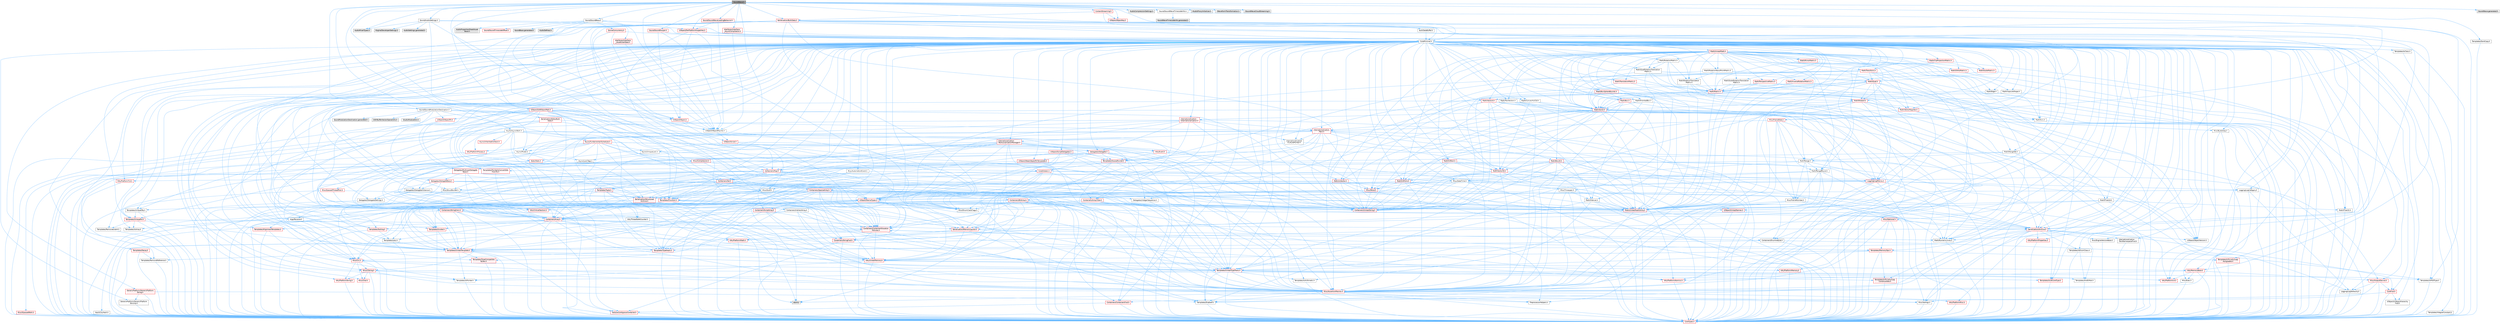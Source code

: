 digraph "SoundWave.h"
{
 // INTERACTIVE_SVG=YES
 // LATEX_PDF_SIZE
  bgcolor="transparent";
  edge [fontname=Helvetica,fontsize=10,labelfontname=Helvetica,labelfontsize=10];
  node [fontname=Helvetica,fontsize=10,shape=box,height=0.2,width=0.4];
  Node1 [id="Node000001",label="SoundWave.h",height=0.2,width=0.4,color="gray40", fillcolor="grey60", style="filled", fontcolor="black",tooltip=" "];
  Node1 -> Node2 [id="edge1_Node000001_Node000002",color="steelblue1",style="solid",tooltip=" "];
  Node2 [id="Node000002",label="CoreMinimal.h",height=0.2,width=0.4,color="grey40", fillcolor="white", style="filled",URL="$d7/d67/CoreMinimal_8h.html",tooltip=" "];
  Node2 -> Node3 [id="edge2_Node000002_Node000003",color="steelblue1",style="solid",tooltip=" "];
  Node3 [id="Node000003",label="CoreTypes.h",height=0.2,width=0.4,color="red", fillcolor="#FFF0F0", style="filled",URL="$dc/dec/CoreTypes_8h.html",tooltip=" "];
  Node2 -> Node17 [id="edge3_Node000002_Node000017",color="steelblue1",style="solid",tooltip=" "];
  Node17 [id="Node000017",label="CoreFwd.h",height=0.2,width=0.4,color="red", fillcolor="#FFF0F0", style="filled",URL="$d1/d1e/CoreFwd_8h.html",tooltip=" "];
  Node17 -> Node3 [id="edge4_Node000017_Node000003",color="steelblue1",style="solid",tooltip=" "];
  Node17 -> Node18 [id="edge5_Node000017_Node000018",color="steelblue1",style="solid",tooltip=" "];
  Node18 [id="Node000018",label="Containers/ContainersFwd.h",height=0.2,width=0.4,color="red", fillcolor="#FFF0F0", style="filled",URL="$d4/d0a/ContainersFwd_8h.html",tooltip=" "];
  Node18 -> Node3 [id="edge6_Node000018_Node000003",color="steelblue1",style="solid",tooltip=" "];
  Node18 -> Node19 [id="edge7_Node000018_Node000019",color="steelblue1",style="solid",tooltip=" "];
  Node19 [id="Node000019",label="Traits/IsContiguousContainer.h",height=0.2,width=0.4,color="red", fillcolor="#FFF0F0", style="filled",URL="$d5/d3c/IsContiguousContainer_8h.html",tooltip=" "];
  Node19 -> Node3 [id="edge8_Node000019_Node000003",color="steelblue1",style="solid",tooltip=" "];
  Node17 -> Node23 [id="edge9_Node000017_Node000023",color="steelblue1",style="solid",tooltip=" "];
  Node23 [id="Node000023",label="UObject/UObjectHierarchy\lFwd.h",height=0.2,width=0.4,color="grey40", fillcolor="white", style="filled",URL="$d3/d13/UObjectHierarchyFwd_8h.html",tooltip=" "];
  Node2 -> Node23 [id="edge10_Node000002_Node000023",color="steelblue1",style="solid",tooltip=" "];
  Node2 -> Node18 [id="edge11_Node000002_Node000018",color="steelblue1",style="solid",tooltip=" "];
  Node2 -> Node24 [id="edge12_Node000002_Node000024",color="steelblue1",style="solid",tooltip=" "];
  Node24 [id="Node000024",label="Misc/VarArgs.h",height=0.2,width=0.4,color="grey40", fillcolor="white", style="filled",URL="$d5/d6f/VarArgs_8h.html",tooltip=" "];
  Node24 -> Node3 [id="edge13_Node000024_Node000003",color="steelblue1",style="solid",tooltip=" "];
  Node2 -> Node25 [id="edge14_Node000002_Node000025",color="steelblue1",style="solid",tooltip=" "];
  Node25 [id="Node000025",label="Logging/LogVerbosity.h",height=0.2,width=0.4,color="grey40", fillcolor="white", style="filled",URL="$d2/d8f/LogVerbosity_8h.html",tooltip=" "];
  Node25 -> Node3 [id="edge15_Node000025_Node000003",color="steelblue1",style="solid",tooltip=" "];
  Node2 -> Node26 [id="edge16_Node000002_Node000026",color="steelblue1",style="solid",tooltip=" "];
  Node26 [id="Node000026",label="Misc/OutputDevice.h",height=0.2,width=0.4,color="red", fillcolor="#FFF0F0", style="filled",URL="$d7/d32/OutputDevice_8h.html",tooltip=" "];
  Node26 -> Node17 [id="edge17_Node000026_Node000017",color="steelblue1",style="solid",tooltip=" "];
  Node26 -> Node3 [id="edge18_Node000026_Node000003",color="steelblue1",style="solid",tooltip=" "];
  Node26 -> Node25 [id="edge19_Node000026_Node000025",color="steelblue1",style="solid",tooltip=" "];
  Node26 -> Node24 [id="edge20_Node000026_Node000024",color="steelblue1",style="solid",tooltip=" "];
  Node2 -> Node32 [id="edge21_Node000002_Node000032",color="steelblue1",style="solid",tooltip=" "];
  Node32 [id="Node000032",label="HAL/PlatformCrt.h",height=0.2,width=0.4,color="red", fillcolor="#FFF0F0", style="filled",URL="$d8/d75/PlatformCrt_8h.html",tooltip=" "];
  Node2 -> Node42 [id="edge22_Node000002_Node000042",color="steelblue1",style="solid",tooltip=" "];
  Node42 [id="Node000042",label="HAL/PlatformMisc.h",height=0.2,width=0.4,color="red", fillcolor="#FFF0F0", style="filled",URL="$d0/df5/PlatformMisc_8h.html",tooltip=" "];
  Node42 -> Node3 [id="edge23_Node000042_Node000003",color="steelblue1",style="solid",tooltip=" "];
  Node2 -> Node61 [id="edge24_Node000002_Node000061",color="steelblue1",style="solid",tooltip=" "];
  Node61 [id="Node000061",label="Misc/AssertionMacros.h",height=0.2,width=0.4,color="red", fillcolor="#FFF0F0", style="filled",URL="$d0/dfa/AssertionMacros_8h.html",tooltip=" "];
  Node61 -> Node3 [id="edge25_Node000061_Node000003",color="steelblue1",style="solid",tooltip=" "];
  Node61 -> Node42 [id="edge26_Node000061_Node000042",color="steelblue1",style="solid",tooltip=" "];
  Node61 -> Node8 [id="edge27_Node000061_Node000008",color="steelblue1",style="solid",tooltip=" "];
  Node8 [id="Node000008",label="PreprocessorHelpers.h",height=0.2,width=0.4,color="grey40", fillcolor="white", style="filled",URL="$db/ddb/PreprocessorHelpers_8h.html",tooltip=" "];
  Node61 -> Node62 [id="edge28_Node000061_Node000062",color="steelblue1",style="solid",tooltip=" "];
  Node62 [id="Node000062",label="Templates/EnableIf.h",height=0.2,width=0.4,color="grey40", fillcolor="white", style="filled",URL="$d7/d60/EnableIf_8h.html",tooltip=" "];
  Node62 -> Node3 [id="edge29_Node000062_Node000003",color="steelblue1",style="solid",tooltip=" "];
  Node61 -> Node24 [id="edge30_Node000061_Node000024",color="steelblue1",style="solid",tooltip=" "];
  Node61 -> Node69 [id="edge31_Node000061_Node000069",color="steelblue1",style="solid",tooltip=" "];
  Node69 [id="Node000069",label="atomic",height=0.2,width=0.4,color="grey60", fillcolor="#E0E0E0", style="filled",tooltip=" "];
  Node2 -> Node70 [id="edge32_Node000002_Node000070",color="steelblue1",style="solid",tooltip=" "];
  Node70 [id="Node000070",label="Templates/IsPointer.h",height=0.2,width=0.4,color="grey40", fillcolor="white", style="filled",URL="$d7/d05/IsPointer_8h.html",tooltip=" "];
  Node70 -> Node3 [id="edge33_Node000070_Node000003",color="steelblue1",style="solid",tooltip=" "];
  Node2 -> Node71 [id="edge34_Node000002_Node000071",color="steelblue1",style="solid",tooltip=" "];
  Node71 [id="Node000071",label="HAL/PlatformMemory.h",height=0.2,width=0.4,color="red", fillcolor="#FFF0F0", style="filled",URL="$de/d68/PlatformMemory_8h.html",tooltip=" "];
  Node71 -> Node3 [id="edge35_Node000071_Node000003",color="steelblue1",style="solid",tooltip=" "];
  Node2 -> Node54 [id="edge36_Node000002_Node000054",color="steelblue1",style="solid",tooltip=" "];
  Node54 [id="Node000054",label="HAL/PlatformAtomics.h",height=0.2,width=0.4,color="red", fillcolor="#FFF0F0", style="filled",URL="$d3/d36/PlatformAtomics_8h.html",tooltip=" "];
  Node54 -> Node3 [id="edge37_Node000054_Node000003",color="steelblue1",style="solid",tooltip=" "];
  Node2 -> Node76 [id="edge38_Node000002_Node000076",color="steelblue1",style="solid",tooltip=" "];
  Node76 [id="Node000076",label="Misc/Exec.h",height=0.2,width=0.4,color="grey40", fillcolor="white", style="filled",URL="$de/ddb/Exec_8h.html",tooltip=" "];
  Node76 -> Node3 [id="edge39_Node000076_Node000003",color="steelblue1",style="solid",tooltip=" "];
  Node76 -> Node61 [id="edge40_Node000076_Node000061",color="steelblue1",style="solid",tooltip=" "];
  Node2 -> Node77 [id="edge41_Node000002_Node000077",color="steelblue1",style="solid",tooltip=" "];
  Node77 [id="Node000077",label="HAL/MemoryBase.h",height=0.2,width=0.4,color="red", fillcolor="#FFF0F0", style="filled",URL="$d6/d9f/MemoryBase_8h.html",tooltip=" "];
  Node77 -> Node3 [id="edge42_Node000077_Node000003",color="steelblue1",style="solid",tooltip=" "];
  Node77 -> Node54 [id="edge43_Node000077_Node000054",color="steelblue1",style="solid",tooltip=" "];
  Node77 -> Node32 [id="edge44_Node000077_Node000032",color="steelblue1",style="solid",tooltip=" "];
  Node77 -> Node76 [id="edge45_Node000077_Node000076",color="steelblue1",style="solid",tooltip=" "];
  Node77 -> Node26 [id="edge46_Node000077_Node000026",color="steelblue1",style="solid",tooltip=" "];
  Node2 -> Node87 [id="edge47_Node000002_Node000087",color="steelblue1",style="solid",tooltip=" "];
  Node87 [id="Node000087",label="HAL/UnrealMemory.h",height=0.2,width=0.4,color="red", fillcolor="#FFF0F0", style="filled",URL="$d9/d96/UnrealMemory_8h.html",tooltip=" "];
  Node87 -> Node3 [id="edge48_Node000087_Node000003",color="steelblue1",style="solid",tooltip=" "];
  Node87 -> Node77 [id="edge49_Node000087_Node000077",color="steelblue1",style="solid",tooltip=" "];
  Node87 -> Node71 [id="edge50_Node000087_Node000071",color="steelblue1",style="solid",tooltip=" "];
  Node87 -> Node70 [id="edge51_Node000087_Node000070",color="steelblue1",style="solid",tooltip=" "];
  Node2 -> Node89 [id="edge52_Node000002_Node000089",color="steelblue1",style="solid",tooltip=" "];
  Node89 [id="Node000089",label="Templates/IsArithmetic.h",height=0.2,width=0.4,color="grey40", fillcolor="white", style="filled",URL="$d2/d5d/IsArithmetic_8h.html",tooltip=" "];
  Node89 -> Node3 [id="edge53_Node000089_Node000003",color="steelblue1",style="solid",tooltip=" "];
  Node2 -> Node83 [id="edge54_Node000002_Node000083",color="steelblue1",style="solid",tooltip=" "];
  Node83 [id="Node000083",label="Templates/AndOrNot.h",height=0.2,width=0.4,color="grey40", fillcolor="white", style="filled",URL="$db/d0a/AndOrNot_8h.html",tooltip=" "];
  Node83 -> Node3 [id="edge55_Node000083_Node000003",color="steelblue1",style="solid",tooltip=" "];
  Node2 -> Node90 [id="edge56_Node000002_Node000090",color="steelblue1",style="solid",tooltip=" "];
  Node90 [id="Node000090",label="Templates/IsPODType.h",height=0.2,width=0.4,color="grey40", fillcolor="white", style="filled",URL="$d7/db1/IsPODType_8h.html",tooltip=" "];
  Node90 -> Node3 [id="edge57_Node000090_Node000003",color="steelblue1",style="solid",tooltip=" "];
  Node2 -> Node91 [id="edge58_Node000002_Node000091",color="steelblue1",style="solid",tooltip=" "];
  Node91 [id="Node000091",label="Templates/IsUECoreType.h",height=0.2,width=0.4,color="red", fillcolor="#FFF0F0", style="filled",URL="$d1/db8/IsUECoreType_8h.html",tooltip=" "];
  Node91 -> Node3 [id="edge59_Node000091_Node000003",color="steelblue1",style="solid",tooltip=" "];
  Node2 -> Node84 [id="edge60_Node000002_Node000084",color="steelblue1",style="solid",tooltip=" "];
  Node84 [id="Node000084",label="Templates/IsTriviallyCopy\lConstructible.h",height=0.2,width=0.4,color="red", fillcolor="#FFF0F0", style="filled",URL="$d3/d78/IsTriviallyCopyConstructible_8h.html",tooltip=" "];
  Node84 -> Node3 [id="edge61_Node000084_Node000003",color="steelblue1",style="solid",tooltip=" "];
  Node2 -> Node92 [id="edge62_Node000002_Node000092",color="steelblue1",style="solid",tooltip=" "];
  Node92 [id="Node000092",label="Templates/UnrealTypeTraits.h",height=0.2,width=0.4,color="red", fillcolor="#FFF0F0", style="filled",URL="$d2/d2d/UnrealTypeTraits_8h.html",tooltip=" "];
  Node92 -> Node3 [id="edge63_Node000092_Node000003",color="steelblue1",style="solid",tooltip=" "];
  Node92 -> Node70 [id="edge64_Node000092_Node000070",color="steelblue1",style="solid",tooltip=" "];
  Node92 -> Node61 [id="edge65_Node000092_Node000061",color="steelblue1",style="solid",tooltip=" "];
  Node92 -> Node83 [id="edge66_Node000092_Node000083",color="steelblue1",style="solid",tooltip=" "];
  Node92 -> Node62 [id="edge67_Node000092_Node000062",color="steelblue1",style="solid",tooltip=" "];
  Node92 -> Node89 [id="edge68_Node000092_Node000089",color="steelblue1",style="solid",tooltip=" "];
  Node92 -> Node90 [id="edge69_Node000092_Node000090",color="steelblue1",style="solid",tooltip=" "];
  Node92 -> Node91 [id="edge70_Node000092_Node000091",color="steelblue1",style="solid",tooltip=" "];
  Node92 -> Node84 [id="edge71_Node000092_Node000084",color="steelblue1",style="solid",tooltip=" "];
  Node2 -> Node62 [id="edge72_Node000002_Node000062",color="steelblue1",style="solid",tooltip=" "];
  Node2 -> Node94 [id="edge73_Node000002_Node000094",color="steelblue1",style="solid",tooltip=" "];
  Node94 [id="Node000094",label="Templates/RemoveReference.h",height=0.2,width=0.4,color="grey40", fillcolor="white", style="filled",URL="$da/dbe/RemoveReference_8h.html",tooltip=" "];
  Node94 -> Node3 [id="edge74_Node000094_Node000003",color="steelblue1",style="solid",tooltip=" "];
  Node2 -> Node95 [id="edge75_Node000002_Node000095",color="steelblue1",style="solid",tooltip=" "];
  Node95 [id="Node000095",label="Templates/IntegralConstant.h",height=0.2,width=0.4,color="grey40", fillcolor="white", style="filled",URL="$db/d1b/IntegralConstant_8h.html",tooltip=" "];
  Node95 -> Node3 [id="edge76_Node000095_Node000003",color="steelblue1",style="solid",tooltip=" "];
  Node2 -> Node96 [id="edge77_Node000002_Node000096",color="steelblue1",style="solid",tooltip=" "];
  Node96 [id="Node000096",label="Templates/IsClass.h",height=0.2,width=0.4,color="grey40", fillcolor="white", style="filled",URL="$db/dcb/IsClass_8h.html",tooltip=" "];
  Node96 -> Node3 [id="edge78_Node000096_Node000003",color="steelblue1",style="solid",tooltip=" "];
  Node2 -> Node97 [id="edge79_Node000002_Node000097",color="steelblue1",style="solid",tooltip=" "];
  Node97 [id="Node000097",label="Templates/TypeCompatible\lBytes.h",height=0.2,width=0.4,color="red", fillcolor="#FFF0F0", style="filled",URL="$df/d0a/TypeCompatibleBytes_8h.html",tooltip=" "];
  Node97 -> Node3 [id="edge80_Node000097_Node000003",color="steelblue1",style="solid",tooltip=" "];
  Node2 -> Node19 [id="edge81_Node000002_Node000019",color="steelblue1",style="solid",tooltip=" "];
  Node2 -> Node98 [id="edge82_Node000002_Node000098",color="steelblue1",style="solid",tooltip=" "];
  Node98 [id="Node000098",label="Templates/UnrealTemplate.h",height=0.2,width=0.4,color="red", fillcolor="#FFF0F0", style="filled",URL="$d4/d24/UnrealTemplate_8h.html",tooltip=" "];
  Node98 -> Node3 [id="edge83_Node000098_Node000003",color="steelblue1",style="solid",tooltip=" "];
  Node98 -> Node70 [id="edge84_Node000098_Node000070",color="steelblue1",style="solid",tooltip=" "];
  Node98 -> Node87 [id="edge85_Node000098_Node000087",color="steelblue1",style="solid",tooltip=" "];
  Node98 -> Node92 [id="edge86_Node000098_Node000092",color="steelblue1",style="solid",tooltip=" "];
  Node98 -> Node94 [id="edge87_Node000098_Node000094",color="steelblue1",style="solid",tooltip=" "];
  Node98 -> Node97 [id="edge88_Node000098_Node000097",color="steelblue1",style="solid",tooltip=" "];
  Node98 -> Node19 [id="edge89_Node000098_Node000019",color="steelblue1",style="solid",tooltip=" "];
  Node2 -> Node47 [id="edge90_Node000002_Node000047",color="steelblue1",style="solid",tooltip=" "];
  Node47 [id="Node000047",label="Math/NumericLimits.h",height=0.2,width=0.4,color="grey40", fillcolor="white", style="filled",URL="$df/d1b/NumericLimits_8h.html",tooltip=" "];
  Node47 -> Node3 [id="edge91_Node000047_Node000003",color="steelblue1",style="solid",tooltip=" "];
  Node2 -> Node102 [id="edge92_Node000002_Node000102",color="steelblue1",style="solid",tooltip=" "];
  Node102 [id="Node000102",label="HAL/PlatformMath.h",height=0.2,width=0.4,color="red", fillcolor="#FFF0F0", style="filled",URL="$dc/d53/PlatformMath_8h.html",tooltip=" "];
  Node102 -> Node3 [id="edge93_Node000102_Node000003",color="steelblue1",style="solid",tooltip=" "];
  Node2 -> Node85 [id="edge94_Node000002_Node000085",color="steelblue1",style="solid",tooltip=" "];
  Node85 [id="Node000085",label="Templates/IsTriviallyCopy\lAssignable.h",height=0.2,width=0.4,color="red", fillcolor="#FFF0F0", style="filled",URL="$d2/df2/IsTriviallyCopyAssignable_8h.html",tooltip=" "];
  Node85 -> Node3 [id="edge95_Node000085_Node000003",color="steelblue1",style="solid",tooltip=" "];
  Node2 -> Node110 [id="edge96_Node000002_Node000110",color="steelblue1",style="solid",tooltip=" "];
  Node110 [id="Node000110",label="Templates/MemoryOps.h",height=0.2,width=0.4,color="red", fillcolor="#FFF0F0", style="filled",URL="$db/dea/MemoryOps_8h.html",tooltip=" "];
  Node110 -> Node3 [id="edge97_Node000110_Node000003",color="steelblue1",style="solid",tooltip=" "];
  Node110 -> Node87 [id="edge98_Node000110_Node000087",color="steelblue1",style="solid",tooltip=" "];
  Node110 -> Node85 [id="edge99_Node000110_Node000085",color="steelblue1",style="solid",tooltip=" "];
  Node110 -> Node84 [id="edge100_Node000110_Node000084",color="steelblue1",style="solid",tooltip=" "];
  Node110 -> Node92 [id="edge101_Node000110_Node000092",color="steelblue1",style="solid",tooltip=" "];
  Node2 -> Node111 [id="edge102_Node000002_Node000111",color="steelblue1",style="solid",tooltip=" "];
  Node111 [id="Node000111",label="Containers/ContainerAllocation\lPolicies.h",height=0.2,width=0.4,color="red", fillcolor="#FFF0F0", style="filled",URL="$d7/dff/ContainerAllocationPolicies_8h.html",tooltip=" "];
  Node111 -> Node3 [id="edge103_Node000111_Node000003",color="steelblue1",style="solid",tooltip=" "];
  Node111 -> Node111 [id="edge104_Node000111_Node000111",color="steelblue1",style="solid",tooltip=" "];
  Node111 -> Node102 [id="edge105_Node000111_Node000102",color="steelblue1",style="solid",tooltip=" "];
  Node111 -> Node87 [id="edge106_Node000111_Node000087",color="steelblue1",style="solid",tooltip=" "];
  Node111 -> Node47 [id="edge107_Node000111_Node000047",color="steelblue1",style="solid",tooltip=" "];
  Node111 -> Node61 [id="edge108_Node000111_Node000061",color="steelblue1",style="solid",tooltip=" "];
  Node111 -> Node110 [id="edge109_Node000111_Node000110",color="steelblue1",style="solid",tooltip=" "];
  Node111 -> Node97 [id="edge110_Node000111_Node000097",color="steelblue1",style="solid",tooltip=" "];
  Node2 -> Node114 [id="edge111_Node000002_Node000114",color="steelblue1",style="solid",tooltip=" "];
  Node114 [id="Node000114",label="Templates/IsEnumClass.h",height=0.2,width=0.4,color="grey40", fillcolor="white", style="filled",URL="$d7/d15/IsEnumClass_8h.html",tooltip=" "];
  Node114 -> Node3 [id="edge112_Node000114_Node000003",color="steelblue1",style="solid",tooltip=" "];
  Node114 -> Node83 [id="edge113_Node000114_Node000083",color="steelblue1",style="solid",tooltip=" "];
  Node2 -> Node115 [id="edge114_Node000002_Node000115",color="steelblue1",style="solid",tooltip=" "];
  Node115 [id="Node000115",label="HAL/PlatformProperties.h",height=0.2,width=0.4,color="red", fillcolor="#FFF0F0", style="filled",URL="$d9/db0/PlatformProperties_8h.html",tooltip=" "];
  Node115 -> Node3 [id="edge115_Node000115_Node000003",color="steelblue1",style="solid",tooltip=" "];
  Node2 -> Node118 [id="edge116_Node000002_Node000118",color="steelblue1",style="solid",tooltip=" "];
  Node118 [id="Node000118",label="Misc/EngineVersionBase.h",height=0.2,width=0.4,color="grey40", fillcolor="white", style="filled",URL="$d5/d2b/EngineVersionBase_8h.html",tooltip=" "];
  Node118 -> Node3 [id="edge117_Node000118_Node000003",color="steelblue1",style="solid",tooltip=" "];
  Node2 -> Node119 [id="edge118_Node000002_Node000119",color="steelblue1",style="solid",tooltip=" "];
  Node119 [id="Node000119",label="Internationalization\l/TextNamespaceFwd.h",height=0.2,width=0.4,color="grey40", fillcolor="white", style="filled",URL="$d8/d97/TextNamespaceFwd_8h.html",tooltip=" "];
  Node119 -> Node3 [id="edge119_Node000119_Node000003",color="steelblue1",style="solid",tooltip=" "];
  Node2 -> Node120 [id="edge120_Node000002_Node000120",color="steelblue1",style="solid",tooltip=" "];
  Node120 [id="Node000120",label="Serialization/Archive.h",height=0.2,width=0.4,color="red", fillcolor="#FFF0F0", style="filled",URL="$d7/d3b/Archive_8h.html",tooltip=" "];
  Node120 -> Node17 [id="edge121_Node000120_Node000017",color="steelblue1",style="solid",tooltip=" "];
  Node120 -> Node3 [id="edge122_Node000120_Node000003",color="steelblue1",style="solid",tooltip=" "];
  Node120 -> Node115 [id="edge123_Node000120_Node000115",color="steelblue1",style="solid",tooltip=" "];
  Node120 -> Node119 [id="edge124_Node000120_Node000119",color="steelblue1",style="solid",tooltip=" "];
  Node120 -> Node61 [id="edge125_Node000120_Node000061",color="steelblue1",style="solid",tooltip=" "];
  Node120 -> Node118 [id="edge126_Node000120_Node000118",color="steelblue1",style="solid",tooltip=" "];
  Node120 -> Node24 [id="edge127_Node000120_Node000024",color="steelblue1",style="solid",tooltip=" "];
  Node120 -> Node62 [id="edge128_Node000120_Node000062",color="steelblue1",style="solid",tooltip=" "];
  Node120 -> Node114 [id="edge129_Node000120_Node000114",color="steelblue1",style="solid",tooltip=" "];
  Node120 -> Node98 [id="edge130_Node000120_Node000098",color="steelblue1",style="solid",tooltip=" "];
  Node120 -> Node123 [id="edge131_Node000120_Node000123",color="steelblue1",style="solid",tooltip=" "];
  Node123 [id="Node000123",label="UObject/ObjectVersion.h",height=0.2,width=0.4,color="grey40", fillcolor="white", style="filled",URL="$da/d63/ObjectVersion_8h.html",tooltip=" "];
  Node123 -> Node3 [id="edge132_Node000123_Node000003",color="steelblue1",style="solid",tooltip=" "];
  Node2 -> Node124 [id="edge133_Node000002_Node000124",color="steelblue1",style="solid",tooltip=" "];
  Node124 [id="Node000124",label="Templates/Less.h",height=0.2,width=0.4,color="grey40", fillcolor="white", style="filled",URL="$de/dc8/Less_8h.html",tooltip=" "];
  Node124 -> Node3 [id="edge134_Node000124_Node000003",color="steelblue1",style="solid",tooltip=" "];
  Node124 -> Node98 [id="edge135_Node000124_Node000098",color="steelblue1",style="solid",tooltip=" "];
  Node2 -> Node125 [id="edge136_Node000002_Node000125",color="steelblue1",style="solid",tooltip=" "];
  Node125 [id="Node000125",label="Templates/Sorting.h",height=0.2,width=0.4,color="red", fillcolor="#FFF0F0", style="filled",URL="$d3/d9e/Sorting_8h.html",tooltip=" "];
  Node125 -> Node3 [id="edge137_Node000125_Node000003",color="steelblue1",style="solid",tooltip=" "];
  Node125 -> Node102 [id="edge138_Node000125_Node000102",color="steelblue1",style="solid",tooltip=" "];
  Node125 -> Node124 [id="edge139_Node000125_Node000124",color="steelblue1",style="solid",tooltip=" "];
  Node2 -> Node136 [id="edge140_Node000002_Node000136",color="steelblue1",style="solid",tooltip=" "];
  Node136 [id="Node000136",label="Misc/Char.h",height=0.2,width=0.4,color="red", fillcolor="#FFF0F0", style="filled",URL="$d0/d58/Char_8h.html",tooltip=" "];
  Node136 -> Node3 [id="edge141_Node000136_Node000003",color="steelblue1",style="solid",tooltip=" "];
  Node2 -> Node139 [id="edge142_Node000002_Node000139",color="steelblue1",style="solid",tooltip=" "];
  Node139 [id="Node000139",label="GenericPlatform/GenericPlatform\lStricmp.h",height=0.2,width=0.4,color="grey40", fillcolor="white", style="filled",URL="$d2/d86/GenericPlatformStricmp_8h.html",tooltip=" "];
  Node139 -> Node3 [id="edge143_Node000139_Node000003",color="steelblue1",style="solid",tooltip=" "];
  Node2 -> Node140 [id="edge144_Node000002_Node000140",color="steelblue1",style="solid",tooltip=" "];
  Node140 [id="Node000140",label="GenericPlatform/GenericPlatform\lString.h",height=0.2,width=0.4,color="red", fillcolor="#FFF0F0", style="filled",URL="$dd/d20/GenericPlatformString_8h.html",tooltip=" "];
  Node140 -> Node3 [id="edge145_Node000140_Node000003",color="steelblue1",style="solid",tooltip=" "];
  Node140 -> Node139 [id="edge146_Node000140_Node000139",color="steelblue1",style="solid",tooltip=" "];
  Node140 -> Node62 [id="edge147_Node000140_Node000062",color="steelblue1",style="solid",tooltip=" "];
  Node2 -> Node73 [id="edge148_Node000002_Node000073",color="steelblue1",style="solid",tooltip=" "];
  Node73 [id="Node000073",label="HAL/PlatformString.h",height=0.2,width=0.4,color="red", fillcolor="#FFF0F0", style="filled",URL="$db/db5/PlatformString_8h.html",tooltip=" "];
  Node73 -> Node3 [id="edge149_Node000073_Node000003",color="steelblue1",style="solid",tooltip=" "];
  Node2 -> Node143 [id="edge150_Node000002_Node000143",color="steelblue1",style="solid",tooltip=" "];
  Node143 [id="Node000143",label="Misc/CString.h",height=0.2,width=0.4,color="red", fillcolor="#FFF0F0", style="filled",URL="$d2/d49/CString_8h.html",tooltip=" "];
  Node143 -> Node3 [id="edge151_Node000143_Node000003",color="steelblue1",style="solid",tooltip=" "];
  Node143 -> Node32 [id="edge152_Node000143_Node000032",color="steelblue1",style="solid",tooltip=" "];
  Node143 -> Node73 [id="edge153_Node000143_Node000073",color="steelblue1",style="solid",tooltip=" "];
  Node143 -> Node61 [id="edge154_Node000143_Node000061",color="steelblue1",style="solid",tooltip=" "];
  Node143 -> Node136 [id="edge155_Node000143_Node000136",color="steelblue1",style="solid",tooltip=" "];
  Node143 -> Node24 [id="edge156_Node000143_Node000024",color="steelblue1",style="solid",tooltip=" "];
  Node2 -> Node144 [id="edge157_Node000002_Node000144",color="steelblue1",style="solid",tooltip=" "];
  Node144 [id="Node000144",label="Misc/Crc.h",height=0.2,width=0.4,color="red", fillcolor="#FFF0F0", style="filled",URL="$d4/dd2/Crc_8h.html",tooltip=" "];
  Node144 -> Node3 [id="edge158_Node000144_Node000003",color="steelblue1",style="solid",tooltip=" "];
  Node144 -> Node73 [id="edge159_Node000144_Node000073",color="steelblue1",style="solid",tooltip=" "];
  Node144 -> Node61 [id="edge160_Node000144_Node000061",color="steelblue1",style="solid",tooltip=" "];
  Node144 -> Node143 [id="edge161_Node000144_Node000143",color="steelblue1",style="solid",tooltip=" "];
  Node144 -> Node136 [id="edge162_Node000144_Node000136",color="steelblue1",style="solid",tooltip=" "];
  Node144 -> Node92 [id="edge163_Node000144_Node000092",color="steelblue1",style="solid",tooltip=" "];
  Node2 -> Node135 [id="edge164_Node000002_Node000135",color="steelblue1",style="solid",tooltip=" "];
  Node135 [id="Node000135",label="Math/UnrealMathUtility.h",height=0.2,width=0.4,color="red", fillcolor="#FFF0F0", style="filled",URL="$db/db8/UnrealMathUtility_8h.html",tooltip=" "];
  Node135 -> Node3 [id="edge165_Node000135_Node000003",color="steelblue1",style="solid",tooltip=" "];
  Node135 -> Node61 [id="edge166_Node000135_Node000061",color="steelblue1",style="solid",tooltip=" "];
  Node135 -> Node102 [id="edge167_Node000135_Node000102",color="steelblue1",style="solid",tooltip=" "];
  Node2 -> Node145 [id="edge168_Node000002_Node000145",color="steelblue1",style="solid",tooltip=" "];
  Node145 [id="Node000145",label="Containers/UnrealString.h",height=0.2,width=0.4,color="red", fillcolor="#FFF0F0", style="filled",URL="$d5/dba/UnrealString_8h.html",tooltip=" "];
  Node2 -> Node149 [id="edge169_Node000002_Node000149",color="steelblue1",style="solid",tooltip=" "];
  Node149 [id="Node000149",label="Containers/Array.h",height=0.2,width=0.4,color="red", fillcolor="#FFF0F0", style="filled",URL="$df/dd0/Array_8h.html",tooltip=" "];
  Node149 -> Node3 [id="edge170_Node000149_Node000003",color="steelblue1",style="solid",tooltip=" "];
  Node149 -> Node61 [id="edge171_Node000149_Node000061",color="steelblue1",style="solid",tooltip=" "];
  Node149 -> Node87 [id="edge172_Node000149_Node000087",color="steelblue1",style="solid",tooltip=" "];
  Node149 -> Node92 [id="edge173_Node000149_Node000092",color="steelblue1",style="solid",tooltip=" "];
  Node149 -> Node98 [id="edge174_Node000149_Node000098",color="steelblue1",style="solid",tooltip=" "];
  Node149 -> Node111 [id="edge175_Node000149_Node000111",color="steelblue1",style="solid",tooltip=" "];
  Node149 -> Node120 [id="edge176_Node000149_Node000120",color="steelblue1",style="solid",tooltip=" "];
  Node149 -> Node128 [id="edge177_Node000149_Node000128",color="steelblue1",style="solid",tooltip=" "];
  Node128 [id="Node000128",label="Templates/Invoke.h",height=0.2,width=0.4,color="red", fillcolor="#FFF0F0", style="filled",URL="$d7/deb/Invoke_8h.html",tooltip=" "];
  Node128 -> Node3 [id="edge178_Node000128_Node000003",color="steelblue1",style="solid",tooltip=" "];
  Node128 -> Node98 [id="edge179_Node000128_Node000098",color="steelblue1",style="solid",tooltip=" "];
  Node149 -> Node124 [id="edge180_Node000149_Node000124",color="steelblue1",style="solid",tooltip=" "];
  Node149 -> Node125 [id="edge181_Node000149_Node000125",color="steelblue1",style="solid",tooltip=" "];
  Node149 -> Node172 [id="edge182_Node000149_Node000172",color="steelblue1",style="solid",tooltip=" "];
  Node172 [id="Node000172",label="Templates/AlignmentTemplates.h",height=0.2,width=0.4,color="red", fillcolor="#FFF0F0", style="filled",URL="$dd/d32/AlignmentTemplates_8h.html",tooltip=" "];
  Node172 -> Node3 [id="edge183_Node000172_Node000003",color="steelblue1",style="solid",tooltip=" "];
  Node172 -> Node70 [id="edge184_Node000172_Node000070",color="steelblue1",style="solid",tooltip=" "];
  Node2 -> Node173 [id="edge185_Node000002_Node000173",color="steelblue1",style="solid",tooltip=" "];
  Node173 [id="Node000173",label="Misc/FrameNumber.h",height=0.2,width=0.4,color="grey40", fillcolor="white", style="filled",URL="$dd/dbd/FrameNumber_8h.html",tooltip=" "];
  Node173 -> Node3 [id="edge186_Node000173_Node000003",color="steelblue1",style="solid",tooltip=" "];
  Node173 -> Node47 [id="edge187_Node000173_Node000047",color="steelblue1",style="solid",tooltip=" "];
  Node173 -> Node135 [id="edge188_Node000173_Node000135",color="steelblue1",style="solid",tooltip=" "];
  Node173 -> Node62 [id="edge189_Node000173_Node000062",color="steelblue1",style="solid",tooltip=" "];
  Node173 -> Node92 [id="edge190_Node000173_Node000092",color="steelblue1",style="solid",tooltip=" "];
  Node2 -> Node174 [id="edge191_Node000002_Node000174",color="steelblue1",style="solid",tooltip=" "];
  Node174 [id="Node000174",label="Misc/Timespan.h",height=0.2,width=0.4,color="grey40", fillcolor="white", style="filled",URL="$da/dd9/Timespan_8h.html",tooltip=" "];
  Node174 -> Node3 [id="edge192_Node000174_Node000003",color="steelblue1",style="solid",tooltip=" "];
  Node174 -> Node175 [id="edge193_Node000174_Node000175",color="steelblue1",style="solid",tooltip=" "];
  Node175 [id="Node000175",label="Math/Interval.h",height=0.2,width=0.4,color="grey40", fillcolor="white", style="filled",URL="$d1/d55/Interval_8h.html",tooltip=" "];
  Node175 -> Node3 [id="edge194_Node000175_Node000003",color="steelblue1",style="solid",tooltip=" "];
  Node175 -> Node89 [id="edge195_Node000175_Node000089",color="steelblue1",style="solid",tooltip=" "];
  Node175 -> Node92 [id="edge196_Node000175_Node000092",color="steelblue1",style="solid",tooltip=" "];
  Node175 -> Node47 [id="edge197_Node000175_Node000047",color="steelblue1",style="solid",tooltip=" "];
  Node175 -> Node135 [id="edge198_Node000175_Node000135",color="steelblue1",style="solid",tooltip=" "];
  Node174 -> Node135 [id="edge199_Node000174_Node000135",color="steelblue1",style="solid",tooltip=" "];
  Node174 -> Node61 [id="edge200_Node000174_Node000061",color="steelblue1",style="solid",tooltip=" "];
  Node2 -> Node176 [id="edge201_Node000002_Node000176",color="steelblue1",style="solid",tooltip=" "];
  Node176 [id="Node000176",label="Containers/StringConv.h",height=0.2,width=0.4,color="red", fillcolor="#FFF0F0", style="filled",URL="$d3/ddf/StringConv_8h.html",tooltip=" "];
  Node176 -> Node3 [id="edge202_Node000176_Node000003",color="steelblue1",style="solid",tooltip=" "];
  Node176 -> Node61 [id="edge203_Node000176_Node000061",color="steelblue1",style="solid",tooltip=" "];
  Node176 -> Node111 [id="edge204_Node000176_Node000111",color="steelblue1",style="solid",tooltip=" "];
  Node176 -> Node149 [id="edge205_Node000176_Node000149",color="steelblue1",style="solid",tooltip=" "];
  Node176 -> Node143 [id="edge206_Node000176_Node000143",color="steelblue1",style="solid",tooltip=" "];
  Node176 -> Node177 [id="edge207_Node000176_Node000177",color="steelblue1",style="solid",tooltip=" "];
  Node177 [id="Node000177",label="Templates/IsArray.h",height=0.2,width=0.4,color="grey40", fillcolor="white", style="filled",URL="$d8/d8d/IsArray_8h.html",tooltip=" "];
  Node177 -> Node3 [id="edge208_Node000177_Node000003",color="steelblue1",style="solid",tooltip=" "];
  Node176 -> Node98 [id="edge209_Node000176_Node000098",color="steelblue1",style="solid",tooltip=" "];
  Node176 -> Node92 [id="edge210_Node000176_Node000092",color="steelblue1",style="solid",tooltip=" "];
  Node176 -> Node19 [id="edge211_Node000176_Node000019",color="steelblue1",style="solid",tooltip=" "];
  Node2 -> Node178 [id="edge212_Node000002_Node000178",color="steelblue1",style="solid",tooltip=" "];
  Node178 [id="Node000178",label="UObject/UnrealNames.h",height=0.2,width=0.4,color="red", fillcolor="#FFF0F0", style="filled",URL="$d8/db1/UnrealNames_8h.html",tooltip=" "];
  Node178 -> Node3 [id="edge213_Node000178_Node000003",color="steelblue1",style="solid",tooltip=" "];
  Node2 -> Node180 [id="edge214_Node000002_Node000180",color="steelblue1",style="solid",tooltip=" "];
  Node180 [id="Node000180",label="UObject/NameTypes.h",height=0.2,width=0.4,color="red", fillcolor="#FFF0F0", style="filled",URL="$d6/d35/NameTypes_8h.html",tooltip=" "];
  Node180 -> Node3 [id="edge215_Node000180_Node000003",color="steelblue1",style="solid",tooltip=" "];
  Node180 -> Node61 [id="edge216_Node000180_Node000061",color="steelblue1",style="solid",tooltip=" "];
  Node180 -> Node87 [id="edge217_Node000180_Node000087",color="steelblue1",style="solid",tooltip=" "];
  Node180 -> Node92 [id="edge218_Node000180_Node000092",color="steelblue1",style="solid",tooltip=" "];
  Node180 -> Node98 [id="edge219_Node000180_Node000098",color="steelblue1",style="solid",tooltip=" "];
  Node180 -> Node145 [id="edge220_Node000180_Node000145",color="steelblue1",style="solid",tooltip=" "];
  Node180 -> Node181 [id="edge221_Node000180_Node000181",color="steelblue1",style="solid",tooltip=" "];
  Node181 [id="Node000181",label="HAL/CriticalSection.h",height=0.2,width=0.4,color="red", fillcolor="#FFF0F0", style="filled",URL="$d6/d90/CriticalSection_8h.html",tooltip=" "];
  Node180 -> Node176 [id="edge222_Node000180_Node000176",color="steelblue1",style="solid",tooltip=" "];
  Node180 -> Node44 [id="edge223_Node000180_Node000044",color="steelblue1",style="solid",tooltip=" "];
  Node44 [id="Node000044",label="Containers/StringFwd.h",height=0.2,width=0.4,color="red", fillcolor="#FFF0F0", style="filled",URL="$df/d37/StringFwd_8h.html",tooltip=" "];
  Node44 -> Node3 [id="edge224_Node000044_Node000003",color="steelblue1",style="solid",tooltip=" "];
  Node44 -> Node19 [id="edge225_Node000044_Node000019",color="steelblue1",style="solid",tooltip=" "];
  Node180 -> Node178 [id="edge226_Node000180_Node000178",color="steelblue1",style="solid",tooltip=" "];
  Node180 -> Node157 [id="edge227_Node000180_Node000157",color="steelblue1",style="solid",tooltip=" "];
  Node157 [id="Node000157",label="Serialization/MemoryLayout.h",height=0.2,width=0.4,color="red", fillcolor="#FFF0F0", style="filled",URL="$d7/d66/MemoryLayout_8h.html",tooltip=" "];
  Node157 -> Node160 [id="edge228_Node000157_Node000160",color="steelblue1",style="solid",tooltip=" "];
  Node160 [id="Node000160",label="Containers/EnumAsByte.h",height=0.2,width=0.4,color="grey40", fillcolor="white", style="filled",URL="$d6/d9a/EnumAsByte_8h.html",tooltip=" "];
  Node160 -> Node3 [id="edge229_Node000160_Node000003",color="steelblue1",style="solid",tooltip=" "];
  Node160 -> Node90 [id="edge230_Node000160_Node000090",color="steelblue1",style="solid",tooltip=" "];
  Node160 -> Node161 [id="edge231_Node000160_Node000161",color="steelblue1",style="solid",tooltip=" "];
  Node161 [id="Node000161",label="Templates/TypeHash.h",height=0.2,width=0.4,color="red", fillcolor="#FFF0F0", style="filled",URL="$d1/d62/TypeHash_8h.html",tooltip=" "];
  Node161 -> Node3 [id="edge232_Node000161_Node000003",color="steelblue1",style="solid",tooltip=" "];
  Node161 -> Node144 [id="edge233_Node000161_Node000144",color="steelblue1",style="solid",tooltip=" "];
  Node157 -> Node44 [id="edge234_Node000157_Node000044",color="steelblue1",style="solid",tooltip=" "];
  Node157 -> Node87 [id="edge235_Node000157_Node000087",color="steelblue1",style="solid",tooltip=" "];
  Node157 -> Node62 [id="edge236_Node000157_Node000062",color="steelblue1",style="solid",tooltip=" "];
  Node157 -> Node98 [id="edge237_Node000157_Node000098",color="steelblue1",style="solid",tooltip=" "];
  Node2 -> Node188 [id="edge238_Node000002_Node000188",color="steelblue1",style="solid",tooltip=" "];
  Node188 [id="Node000188",label="Misc/Parse.h",height=0.2,width=0.4,color="red", fillcolor="#FFF0F0", style="filled",URL="$dc/d71/Parse_8h.html",tooltip=" "];
  Node188 -> Node44 [id="edge239_Node000188_Node000044",color="steelblue1",style="solid",tooltip=" "];
  Node188 -> Node145 [id="edge240_Node000188_Node000145",color="steelblue1",style="solid",tooltip=" "];
  Node188 -> Node3 [id="edge241_Node000188_Node000003",color="steelblue1",style="solid",tooltip=" "];
  Node188 -> Node32 [id="edge242_Node000188_Node000032",color="steelblue1",style="solid",tooltip=" "];
  Node188 -> Node49 [id="edge243_Node000188_Node000049",color="steelblue1",style="solid",tooltip=" "];
  Node49 [id="Node000049",label="Misc/EnumClassFlags.h",height=0.2,width=0.4,color="grey40", fillcolor="white", style="filled",URL="$d8/de7/EnumClassFlags_8h.html",tooltip=" "];
  Node188 -> Node189 [id="edge244_Node000188_Node000189",color="steelblue1",style="solid",tooltip=" "];
  Node189 [id="Node000189",label="Templates/Function.h",height=0.2,width=0.4,color="red", fillcolor="#FFF0F0", style="filled",URL="$df/df5/Function_8h.html",tooltip=" "];
  Node189 -> Node3 [id="edge245_Node000189_Node000003",color="steelblue1",style="solid",tooltip=" "];
  Node189 -> Node61 [id="edge246_Node000189_Node000061",color="steelblue1",style="solid",tooltip=" "];
  Node189 -> Node87 [id="edge247_Node000189_Node000087",color="steelblue1",style="solid",tooltip=" "];
  Node189 -> Node92 [id="edge248_Node000189_Node000092",color="steelblue1",style="solid",tooltip=" "];
  Node189 -> Node128 [id="edge249_Node000189_Node000128",color="steelblue1",style="solid",tooltip=" "];
  Node189 -> Node98 [id="edge250_Node000189_Node000098",color="steelblue1",style="solid",tooltip=" "];
  Node189 -> Node135 [id="edge251_Node000189_Node000135",color="steelblue1",style="solid",tooltip=" "];
  Node2 -> Node172 [id="edge252_Node000002_Node000172",color="steelblue1",style="solid",tooltip=" "];
  Node2 -> Node191 [id="edge253_Node000002_Node000191",color="steelblue1",style="solid",tooltip=" "];
  Node191 [id="Node000191",label="Misc/StructBuilder.h",height=0.2,width=0.4,color="grey40", fillcolor="white", style="filled",URL="$d9/db3/StructBuilder_8h.html",tooltip=" "];
  Node191 -> Node3 [id="edge254_Node000191_Node000003",color="steelblue1",style="solid",tooltip=" "];
  Node191 -> Node135 [id="edge255_Node000191_Node000135",color="steelblue1",style="solid",tooltip=" "];
  Node191 -> Node172 [id="edge256_Node000191_Node000172",color="steelblue1",style="solid",tooltip=" "];
  Node2 -> Node104 [id="edge257_Node000002_Node000104",color="steelblue1",style="solid",tooltip=" "];
  Node104 [id="Node000104",label="Templates/Decay.h",height=0.2,width=0.4,color="red", fillcolor="#FFF0F0", style="filled",URL="$dd/d0f/Decay_8h.html",tooltip=" "];
  Node104 -> Node3 [id="edge258_Node000104_Node000003",color="steelblue1",style="solid",tooltip=" "];
  Node104 -> Node94 [id="edge259_Node000104_Node000094",color="steelblue1",style="solid",tooltip=" "];
  Node2 -> Node192 [id="edge260_Node000002_Node000192",color="steelblue1",style="solid",tooltip=" "];
  Node192 [id="Node000192",label="Templates/PointerIsConvertible\lFromTo.h",height=0.2,width=0.4,color="red", fillcolor="#FFF0F0", style="filled",URL="$d6/d65/PointerIsConvertibleFromTo_8h.html",tooltip=" "];
  Node192 -> Node3 [id="edge261_Node000192_Node000003",color="steelblue1",style="solid",tooltip=" "];
  Node2 -> Node128 [id="edge262_Node000002_Node000128",color="steelblue1",style="solid",tooltip=" "];
  Node2 -> Node189 [id="edge263_Node000002_Node000189",color="steelblue1",style="solid",tooltip=" "];
  Node2 -> Node161 [id="edge264_Node000002_Node000161",color="steelblue1",style="solid",tooltip=" "];
  Node2 -> Node193 [id="edge265_Node000002_Node000193",color="steelblue1",style="solid",tooltip=" "];
  Node193 [id="Node000193",label="Containers/ScriptArray.h",height=0.2,width=0.4,color="red", fillcolor="#FFF0F0", style="filled",URL="$dc/daf/ScriptArray_8h.html",tooltip=" "];
  Node193 -> Node3 [id="edge266_Node000193_Node000003",color="steelblue1",style="solid",tooltip=" "];
  Node193 -> Node61 [id="edge267_Node000193_Node000061",color="steelblue1",style="solid",tooltip=" "];
  Node193 -> Node87 [id="edge268_Node000193_Node000087",color="steelblue1",style="solid",tooltip=" "];
  Node193 -> Node111 [id="edge269_Node000193_Node000111",color="steelblue1",style="solid",tooltip=" "];
  Node193 -> Node149 [id="edge270_Node000193_Node000149",color="steelblue1",style="solid",tooltip=" "];
  Node2 -> Node194 [id="edge271_Node000002_Node000194",color="steelblue1",style="solid",tooltip=" "];
  Node194 [id="Node000194",label="Containers/BitArray.h",height=0.2,width=0.4,color="red", fillcolor="#FFF0F0", style="filled",URL="$d1/de4/BitArray_8h.html",tooltip=" "];
  Node194 -> Node111 [id="edge272_Node000194_Node000111",color="steelblue1",style="solid",tooltip=" "];
  Node194 -> Node3 [id="edge273_Node000194_Node000003",color="steelblue1",style="solid",tooltip=" "];
  Node194 -> Node54 [id="edge274_Node000194_Node000054",color="steelblue1",style="solid",tooltip=" "];
  Node194 -> Node87 [id="edge275_Node000194_Node000087",color="steelblue1",style="solid",tooltip=" "];
  Node194 -> Node135 [id="edge276_Node000194_Node000135",color="steelblue1",style="solid",tooltip=" "];
  Node194 -> Node61 [id="edge277_Node000194_Node000061",color="steelblue1",style="solid",tooltip=" "];
  Node194 -> Node49 [id="edge278_Node000194_Node000049",color="steelblue1",style="solid",tooltip=" "];
  Node194 -> Node120 [id="edge279_Node000194_Node000120",color="steelblue1",style="solid",tooltip=" "];
  Node194 -> Node157 [id="edge280_Node000194_Node000157",color="steelblue1",style="solid",tooltip=" "];
  Node194 -> Node62 [id="edge281_Node000194_Node000062",color="steelblue1",style="solid",tooltip=" "];
  Node194 -> Node128 [id="edge282_Node000194_Node000128",color="steelblue1",style="solid",tooltip=" "];
  Node194 -> Node98 [id="edge283_Node000194_Node000098",color="steelblue1",style="solid",tooltip=" "];
  Node194 -> Node92 [id="edge284_Node000194_Node000092",color="steelblue1",style="solid",tooltip=" "];
  Node2 -> Node195 [id="edge285_Node000002_Node000195",color="steelblue1",style="solid",tooltip=" "];
  Node195 [id="Node000195",label="Containers/SparseArray.h",height=0.2,width=0.4,color="red", fillcolor="#FFF0F0", style="filled",URL="$d5/dbf/SparseArray_8h.html",tooltip=" "];
  Node195 -> Node3 [id="edge286_Node000195_Node000003",color="steelblue1",style="solid",tooltip=" "];
  Node195 -> Node61 [id="edge287_Node000195_Node000061",color="steelblue1",style="solid",tooltip=" "];
  Node195 -> Node87 [id="edge288_Node000195_Node000087",color="steelblue1",style="solid",tooltip=" "];
  Node195 -> Node92 [id="edge289_Node000195_Node000092",color="steelblue1",style="solid",tooltip=" "];
  Node195 -> Node98 [id="edge290_Node000195_Node000098",color="steelblue1",style="solid",tooltip=" "];
  Node195 -> Node111 [id="edge291_Node000195_Node000111",color="steelblue1",style="solid",tooltip=" "];
  Node195 -> Node124 [id="edge292_Node000195_Node000124",color="steelblue1",style="solid",tooltip=" "];
  Node195 -> Node149 [id="edge293_Node000195_Node000149",color="steelblue1",style="solid",tooltip=" "];
  Node195 -> Node135 [id="edge294_Node000195_Node000135",color="steelblue1",style="solid",tooltip=" "];
  Node195 -> Node193 [id="edge295_Node000195_Node000193",color="steelblue1",style="solid",tooltip=" "];
  Node195 -> Node194 [id="edge296_Node000195_Node000194",color="steelblue1",style="solid",tooltip=" "];
  Node195 -> Node196 [id="edge297_Node000195_Node000196",color="steelblue1",style="solid",tooltip=" "];
  Node196 [id="Node000196",label="Serialization/Structured\lArchive.h",height=0.2,width=0.4,color="red", fillcolor="#FFF0F0", style="filled",URL="$d9/d1e/StructuredArchive_8h.html",tooltip=" "];
  Node196 -> Node149 [id="edge298_Node000196_Node000149",color="steelblue1",style="solid",tooltip=" "];
  Node196 -> Node111 [id="edge299_Node000196_Node000111",color="steelblue1",style="solid",tooltip=" "];
  Node196 -> Node3 [id="edge300_Node000196_Node000003",color="steelblue1",style="solid",tooltip=" "];
  Node196 -> Node120 [id="edge301_Node000196_Node000120",color="steelblue1",style="solid",tooltip=" "];
  Node196 -> Node207 [id="edge302_Node000196_Node000207",color="steelblue1",style="solid",tooltip=" "];
  Node207 [id="Node000207",label="Templates/UniqueObj.h",height=0.2,width=0.4,color="grey40", fillcolor="white", style="filled",URL="$da/d95/UniqueObj_8h.html",tooltip=" "];
  Node207 -> Node3 [id="edge303_Node000207_Node000003",color="steelblue1",style="solid",tooltip=" "];
  Node207 -> Node208 [id="edge304_Node000207_Node000208",color="steelblue1",style="solid",tooltip=" "];
  Node208 [id="Node000208",label="Templates/UniquePtr.h",height=0.2,width=0.4,color="red", fillcolor="#FFF0F0", style="filled",URL="$de/d1a/UniquePtr_8h.html",tooltip=" "];
  Node208 -> Node3 [id="edge305_Node000208_Node000003",color="steelblue1",style="solid",tooltip=" "];
  Node208 -> Node98 [id="edge306_Node000208_Node000098",color="steelblue1",style="solid",tooltip=" "];
  Node208 -> Node177 [id="edge307_Node000208_Node000177",color="steelblue1",style="solid",tooltip=" "];
  Node208 -> Node209 [id="edge308_Node000208_Node000209",color="steelblue1",style="solid",tooltip=" "];
  Node209 [id="Node000209",label="Templates/RemoveExtent.h",height=0.2,width=0.4,color="grey40", fillcolor="white", style="filled",URL="$dc/de9/RemoveExtent_8h.html",tooltip=" "];
  Node209 -> Node3 [id="edge309_Node000209_Node000003",color="steelblue1",style="solid",tooltip=" "];
  Node208 -> Node157 [id="edge310_Node000208_Node000157",color="steelblue1",style="solid",tooltip=" "];
  Node195 -> Node145 [id="edge311_Node000195_Node000145",color="steelblue1",style="solid",tooltip=" "];
  Node2 -> Node211 [id="edge312_Node000002_Node000211",color="steelblue1",style="solid",tooltip=" "];
  Node211 [id="Node000211",label="Containers/Set.h",height=0.2,width=0.4,color="red", fillcolor="#FFF0F0", style="filled",URL="$d4/d45/Set_8h.html",tooltip=" "];
  Node211 -> Node111 [id="edge313_Node000211_Node000111",color="steelblue1",style="solid",tooltip=" "];
  Node211 -> Node195 [id="edge314_Node000211_Node000195",color="steelblue1",style="solid",tooltip=" "];
  Node211 -> Node18 [id="edge315_Node000211_Node000018",color="steelblue1",style="solid",tooltip=" "];
  Node211 -> Node135 [id="edge316_Node000211_Node000135",color="steelblue1",style="solid",tooltip=" "];
  Node211 -> Node61 [id="edge317_Node000211_Node000061",color="steelblue1",style="solid",tooltip=" "];
  Node211 -> Node191 [id="edge318_Node000211_Node000191",color="steelblue1",style="solid",tooltip=" "];
  Node211 -> Node196 [id="edge319_Node000211_Node000196",color="steelblue1",style="solid",tooltip=" "];
  Node211 -> Node189 [id="edge320_Node000211_Node000189",color="steelblue1",style="solid",tooltip=" "];
  Node211 -> Node125 [id="edge321_Node000211_Node000125",color="steelblue1",style="solid",tooltip=" "];
  Node211 -> Node161 [id="edge322_Node000211_Node000161",color="steelblue1",style="solid",tooltip=" "];
  Node211 -> Node98 [id="edge323_Node000211_Node000098",color="steelblue1",style="solid",tooltip=" "];
  Node2 -> Node214 [id="edge324_Node000002_Node000214",color="steelblue1",style="solid",tooltip=" "];
  Node214 [id="Node000214",label="Algo/Reverse.h",height=0.2,width=0.4,color="grey40", fillcolor="white", style="filled",URL="$d5/d93/Reverse_8h.html",tooltip=" "];
  Node214 -> Node3 [id="edge325_Node000214_Node000003",color="steelblue1",style="solid",tooltip=" "];
  Node214 -> Node98 [id="edge326_Node000214_Node000098",color="steelblue1",style="solid",tooltip=" "];
  Node2 -> Node215 [id="edge327_Node000002_Node000215",color="steelblue1",style="solid",tooltip=" "];
  Node215 [id="Node000215",label="Containers/Map.h",height=0.2,width=0.4,color="red", fillcolor="#FFF0F0", style="filled",URL="$df/d79/Map_8h.html",tooltip=" "];
  Node215 -> Node3 [id="edge328_Node000215_Node000003",color="steelblue1",style="solid",tooltip=" "];
  Node215 -> Node214 [id="edge329_Node000215_Node000214",color="steelblue1",style="solid",tooltip=" "];
  Node215 -> Node211 [id="edge330_Node000215_Node000211",color="steelblue1",style="solid",tooltip=" "];
  Node215 -> Node145 [id="edge331_Node000215_Node000145",color="steelblue1",style="solid",tooltip=" "];
  Node215 -> Node61 [id="edge332_Node000215_Node000061",color="steelblue1",style="solid",tooltip=" "];
  Node215 -> Node191 [id="edge333_Node000215_Node000191",color="steelblue1",style="solid",tooltip=" "];
  Node215 -> Node189 [id="edge334_Node000215_Node000189",color="steelblue1",style="solid",tooltip=" "];
  Node215 -> Node125 [id="edge335_Node000215_Node000125",color="steelblue1",style="solid",tooltip=" "];
  Node215 -> Node216 [id="edge336_Node000215_Node000216",color="steelblue1",style="solid",tooltip=" "];
  Node216 [id="Node000216",label="Templates/Tuple.h",height=0.2,width=0.4,color="red", fillcolor="#FFF0F0", style="filled",URL="$d2/d4f/Tuple_8h.html",tooltip=" "];
  Node216 -> Node3 [id="edge337_Node000216_Node000003",color="steelblue1",style="solid",tooltip=" "];
  Node216 -> Node98 [id="edge338_Node000216_Node000098",color="steelblue1",style="solid",tooltip=" "];
  Node216 -> Node217 [id="edge339_Node000216_Node000217",color="steelblue1",style="solid",tooltip=" "];
  Node217 [id="Node000217",label="Delegates/IntegerSequence.h",height=0.2,width=0.4,color="grey40", fillcolor="white", style="filled",URL="$d2/dcc/IntegerSequence_8h.html",tooltip=" "];
  Node217 -> Node3 [id="edge340_Node000217_Node000003",color="steelblue1",style="solid",tooltip=" "];
  Node216 -> Node128 [id="edge341_Node000216_Node000128",color="steelblue1",style="solid",tooltip=" "];
  Node216 -> Node196 [id="edge342_Node000216_Node000196",color="steelblue1",style="solid",tooltip=" "];
  Node216 -> Node157 [id="edge343_Node000216_Node000157",color="steelblue1",style="solid",tooltip=" "];
  Node216 -> Node161 [id="edge344_Node000216_Node000161",color="steelblue1",style="solid",tooltip=" "];
  Node215 -> Node98 [id="edge345_Node000215_Node000098",color="steelblue1",style="solid",tooltip=" "];
  Node215 -> Node92 [id="edge346_Node000215_Node000092",color="steelblue1",style="solid",tooltip=" "];
  Node2 -> Node219 [id="edge347_Node000002_Node000219",color="steelblue1",style="solid",tooltip=" "];
  Node219 [id="Node000219",label="Math/IntPoint.h",height=0.2,width=0.4,color="red", fillcolor="#FFF0F0", style="filled",URL="$d3/df7/IntPoint_8h.html",tooltip=" "];
  Node219 -> Node3 [id="edge348_Node000219_Node000003",color="steelblue1",style="solid",tooltip=" "];
  Node219 -> Node61 [id="edge349_Node000219_Node000061",color="steelblue1",style="solid",tooltip=" "];
  Node219 -> Node188 [id="edge350_Node000219_Node000188",color="steelblue1",style="solid",tooltip=" "];
  Node219 -> Node135 [id="edge351_Node000219_Node000135",color="steelblue1",style="solid",tooltip=" "];
  Node219 -> Node145 [id="edge352_Node000219_Node000145",color="steelblue1",style="solid",tooltip=" "];
  Node219 -> Node196 [id="edge353_Node000219_Node000196",color="steelblue1",style="solid",tooltip=" "];
  Node219 -> Node161 [id="edge354_Node000219_Node000161",color="steelblue1",style="solid",tooltip=" "];
  Node2 -> Node221 [id="edge355_Node000002_Node000221",color="steelblue1",style="solid",tooltip=" "];
  Node221 [id="Node000221",label="Math/IntVector.h",height=0.2,width=0.4,color="red", fillcolor="#FFF0F0", style="filled",URL="$d7/d44/IntVector_8h.html",tooltip=" "];
  Node221 -> Node3 [id="edge356_Node000221_Node000003",color="steelblue1",style="solid",tooltip=" "];
  Node221 -> Node144 [id="edge357_Node000221_Node000144",color="steelblue1",style="solid",tooltip=" "];
  Node221 -> Node188 [id="edge358_Node000221_Node000188",color="steelblue1",style="solid",tooltip=" "];
  Node221 -> Node135 [id="edge359_Node000221_Node000135",color="steelblue1",style="solid",tooltip=" "];
  Node221 -> Node145 [id="edge360_Node000221_Node000145",color="steelblue1",style="solid",tooltip=" "];
  Node221 -> Node196 [id="edge361_Node000221_Node000196",color="steelblue1",style="solid",tooltip=" "];
  Node2 -> Node222 [id="edge362_Node000002_Node000222",color="steelblue1",style="solid",tooltip=" "];
  Node222 [id="Node000222",label="Logging/LogCategory.h",height=0.2,width=0.4,color="grey40", fillcolor="white", style="filled",URL="$d9/d36/LogCategory_8h.html",tooltip=" "];
  Node222 -> Node3 [id="edge363_Node000222_Node000003",color="steelblue1",style="solid",tooltip=" "];
  Node222 -> Node25 [id="edge364_Node000222_Node000025",color="steelblue1",style="solid",tooltip=" "];
  Node222 -> Node180 [id="edge365_Node000222_Node000180",color="steelblue1",style="solid",tooltip=" "];
  Node2 -> Node223 [id="edge366_Node000002_Node000223",color="steelblue1",style="solid",tooltip=" "];
  Node223 [id="Node000223",label="Logging/LogMacros.h",height=0.2,width=0.4,color="red", fillcolor="#FFF0F0", style="filled",URL="$d0/d16/LogMacros_8h.html",tooltip=" "];
  Node223 -> Node145 [id="edge367_Node000223_Node000145",color="steelblue1",style="solid",tooltip=" "];
  Node223 -> Node3 [id="edge368_Node000223_Node000003",color="steelblue1",style="solid",tooltip=" "];
  Node223 -> Node8 [id="edge369_Node000223_Node000008",color="steelblue1",style="solid",tooltip=" "];
  Node223 -> Node222 [id="edge370_Node000223_Node000222",color="steelblue1",style="solid",tooltip=" "];
  Node223 -> Node25 [id="edge371_Node000223_Node000025",color="steelblue1",style="solid",tooltip=" "];
  Node223 -> Node61 [id="edge372_Node000223_Node000061",color="steelblue1",style="solid",tooltip=" "];
  Node223 -> Node24 [id="edge373_Node000223_Node000024",color="steelblue1",style="solid",tooltip=" "];
  Node223 -> Node62 [id="edge374_Node000223_Node000062",color="steelblue1",style="solid",tooltip=" "];
  Node2 -> Node226 [id="edge375_Node000002_Node000226",color="steelblue1",style="solid",tooltip=" "];
  Node226 [id="Node000226",label="Math/Vector2D.h",height=0.2,width=0.4,color="red", fillcolor="#FFF0F0", style="filled",URL="$d3/db0/Vector2D_8h.html",tooltip=" "];
  Node226 -> Node3 [id="edge376_Node000226_Node000003",color="steelblue1",style="solid",tooltip=" "];
  Node226 -> Node61 [id="edge377_Node000226_Node000061",color="steelblue1",style="solid",tooltip=" "];
  Node226 -> Node144 [id="edge378_Node000226_Node000144",color="steelblue1",style="solid",tooltip=" "];
  Node226 -> Node135 [id="edge379_Node000226_Node000135",color="steelblue1",style="solid",tooltip=" "];
  Node226 -> Node145 [id="edge380_Node000226_Node000145",color="steelblue1",style="solid",tooltip=" "];
  Node226 -> Node188 [id="edge381_Node000226_Node000188",color="steelblue1",style="solid",tooltip=" "];
  Node226 -> Node219 [id="edge382_Node000226_Node000219",color="steelblue1",style="solid",tooltip=" "];
  Node226 -> Node223 [id="edge383_Node000226_Node000223",color="steelblue1",style="solid",tooltip=" "];
  Node2 -> Node230 [id="edge384_Node000002_Node000230",color="steelblue1",style="solid",tooltip=" "];
  Node230 [id="Node000230",label="Math/IntRect.h",height=0.2,width=0.4,color="red", fillcolor="#FFF0F0", style="filled",URL="$d7/d53/IntRect_8h.html",tooltip=" "];
  Node230 -> Node3 [id="edge385_Node000230_Node000003",color="steelblue1",style="solid",tooltip=" "];
  Node230 -> Node135 [id="edge386_Node000230_Node000135",color="steelblue1",style="solid",tooltip=" "];
  Node230 -> Node145 [id="edge387_Node000230_Node000145",color="steelblue1",style="solid",tooltip=" "];
  Node230 -> Node219 [id="edge388_Node000230_Node000219",color="steelblue1",style="solid",tooltip=" "];
  Node230 -> Node226 [id="edge389_Node000230_Node000226",color="steelblue1",style="solid",tooltip=" "];
  Node2 -> Node231 [id="edge390_Node000002_Node000231",color="steelblue1",style="solid",tooltip=" "];
  Node231 [id="Node000231",label="Misc/ByteSwap.h",height=0.2,width=0.4,color="grey40", fillcolor="white", style="filled",URL="$dc/dd7/ByteSwap_8h.html",tooltip=" "];
  Node231 -> Node3 [id="edge391_Node000231_Node000003",color="steelblue1",style="solid",tooltip=" "];
  Node231 -> Node32 [id="edge392_Node000231_Node000032",color="steelblue1",style="solid",tooltip=" "];
  Node2 -> Node160 [id="edge393_Node000002_Node000160",color="steelblue1",style="solid",tooltip=" "];
  Node2 -> Node232 [id="edge394_Node000002_Node000232",color="steelblue1",style="solid",tooltip=" "];
  Node232 [id="Node000232",label="HAL/PlatformTLS.h",height=0.2,width=0.4,color="red", fillcolor="#FFF0F0", style="filled",URL="$d0/def/PlatformTLS_8h.html",tooltip=" "];
  Node232 -> Node3 [id="edge395_Node000232_Node000003",color="steelblue1",style="solid",tooltip=" "];
  Node2 -> Node235 [id="edge396_Node000002_Node000235",color="steelblue1",style="solid",tooltip=" "];
  Node235 [id="Node000235",label="CoreGlobals.h",height=0.2,width=0.4,color="red", fillcolor="#FFF0F0", style="filled",URL="$d5/d8c/CoreGlobals_8h.html",tooltip=" "];
  Node235 -> Node145 [id="edge397_Node000235_Node000145",color="steelblue1",style="solid",tooltip=" "];
  Node235 -> Node3 [id="edge398_Node000235_Node000003",color="steelblue1",style="solid",tooltip=" "];
  Node235 -> Node232 [id="edge399_Node000235_Node000232",color="steelblue1",style="solid",tooltip=" "];
  Node235 -> Node223 [id="edge400_Node000235_Node000223",color="steelblue1",style="solid",tooltip=" "];
  Node235 -> Node49 [id="edge401_Node000235_Node000049",color="steelblue1",style="solid",tooltip=" "];
  Node235 -> Node26 [id="edge402_Node000235_Node000026",color="steelblue1",style="solid",tooltip=" "];
  Node235 -> Node180 [id="edge403_Node000235_Node000180",color="steelblue1",style="solid",tooltip=" "];
  Node235 -> Node69 [id="edge404_Node000235_Node000069",color="steelblue1",style="solid",tooltip=" "];
  Node2 -> Node236 [id="edge405_Node000002_Node000236",color="steelblue1",style="solid",tooltip=" "];
  Node236 [id="Node000236",label="Templates/SharedPointer.h",height=0.2,width=0.4,color="red", fillcolor="#FFF0F0", style="filled",URL="$d2/d17/SharedPointer_8h.html",tooltip=" "];
  Node236 -> Node3 [id="edge406_Node000236_Node000003",color="steelblue1",style="solid",tooltip=" "];
  Node236 -> Node192 [id="edge407_Node000236_Node000192",color="steelblue1",style="solid",tooltip=" "];
  Node236 -> Node61 [id="edge408_Node000236_Node000061",color="steelblue1",style="solid",tooltip=" "];
  Node236 -> Node87 [id="edge409_Node000236_Node000087",color="steelblue1",style="solid",tooltip=" "];
  Node236 -> Node149 [id="edge410_Node000236_Node000149",color="steelblue1",style="solid",tooltip=" "];
  Node236 -> Node215 [id="edge411_Node000236_Node000215",color="steelblue1",style="solid",tooltip=" "];
  Node236 -> Node235 [id="edge412_Node000236_Node000235",color="steelblue1",style="solid",tooltip=" "];
  Node2 -> Node241 [id="edge413_Node000002_Node000241",color="steelblue1",style="solid",tooltip=" "];
  Node241 [id="Node000241",label="Internationalization\l/CulturePointer.h",height=0.2,width=0.4,color="grey40", fillcolor="white", style="filled",URL="$d6/dbe/CulturePointer_8h.html",tooltip=" "];
  Node241 -> Node3 [id="edge414_Node000241_Node000003",color="steelblue1",style="solid",tooltip=" "];
  Node241 -> Node236 [id="edge415_Node000241_Node000236",color="steelblue1",style="solid",tooltip=" "];
  Node2 -> Node242 [id="edge416_Node000002_Node000242",color="steelblue1",style="solid",tooltip=" "];
  Node242 [id="Node000242",label="UObject/WeakObjectPtrTemplates.h",height=0.2,width=0.4,color="red", fillcolor="#FFF0F0", style="filled",URL="$d8/d3b/WeakObjectPtrTemplates_8h.html",tooltip=" "];
  Node242 -> Node3 [id="edge417_Node000242_Node000003",color="steelblue1",style="solid",tooltip=" "];
  Node242 -> Node215 [id="edge418_Node000242_Node000215",color="steelblue1",style="solid",tooltip=" "];
  Node2 -> Node245 [id="edge419_Node000002_Node000245",color="steelblue1",style="solid",tooltip=" "];
  Node245 [id="Node000245",label="Delegates/DelegateSettings.h",height=0.2,width=0.4,color="grey40", fillcolor="white", style="filled",URL="$d0/d97/DelegateSettings_8h.html",tooltip=" "];
  Node245 -> Node3 [id="edge420_Node000245_Node000003",color="steelblue1",style="solid",tooltip=" "];
  Node2 -> Node246 [id="edge421_Node000002_Node000246",color="steelblue1",style="solid",tooltip=" "];
  Node246 [id="Node000246",label="Delegates/IDelegateInstance.h",height=0.2,width=0.4,color="grey40", fillcolor="white", style="filled",URL="$d2/d10/IDelegateInstance_8h.html",tooltip=" "];
  Node246 -> Node3 [id="edge422_Node000246_Node000003",color="steelblue1",style="solid",tooltip=" "];
  Node246 -> Node161 [id="edge423_Node000246_Node000161",color="steelblue1",style="solid",tooltip=" "];
  Node246 -> Node180 [id="edge424_Node000246_Node000180",color="steelblue1",style="solid",tooltip=" "];
  Node246 -> Node245 [id="edge425_Node000246_Node000245",color="steelblue1",style="solid",tooltip=" "];
  Node2 -> Node247 [id="edge426_Node000002_Node000247",color="steelblue1",style="solid",tooltip=" "];
  Node247 [id="Node000247",label="Delegates/DelegateBase.h",height=0.2,width=0.4,color="red", fillcolor="#FFF0F0", style="filled",URL="$da/d67/DelegateBase_8h.html",tooltip=" "];
  Node247 -> Node3 [id="edge427_Node000247_Node000003",color="steelblue1",style="solid",tooltip=" "];
  Node247 -> Node111 [id="edge428_Node000247_Node000111",color="steelblue1",style="solid",tooltip=" "];
  Node247 -> Node135 [id="edge429_Node000247_Node000135",color="steelblue1",style="solid",tooltip=" "];
  Node247 -> Node180 [id="edge430_Node000247_Node000180",color="steelblue1",style="solid",tooltip=" "];
  Node247 -> Node245 [id="edge431_Node000247_Node000245",color="steelblue1",style="solid",tooltip=" "];
  Node247 -> Node246 [id="edge432_Node000247_Node000246",color="steelblue1",style="solid",tooltip=" "];
  Node2 -> Node255 [id="edge433_Node000002_Node000255",color="steelblue1",style="solid",tooltip=" "];
  Node255 [id="Node000255",label="Delegates/MulticastDelegate\lBase.h",height=0.2,width=0.4,color="red", fillcolor="#FFF0F0", style="filled",URL="$db/d16/MulticastDelegateBase_8h.html",tooltip=" "];
  Node255 -> Node3 [id="edge434_Node000255_Node000003",color="steelblue1",style="solid",tooltip=" "];
  Node255 -> Node111 [id="edge435_Node000255_Node000111",color="steelblue1",style="solid",tooltip=" "];
  Node255 -> Node149 [id="edge436_Node000255_Node000149",color="steelblue1",style="solid",tooltip=" "];
  Node255 -> Node135 [id="edge437_Node000255_Node000135",color="steelblue1",style="solid",tooltip=" "];
  Node255 -> Node246 [id="edge438_Node000255_Node000246",color="steelblue1",style="solid",tooltip=" "];
  Node255 -> Node247 [id="edge439_Node000255_Node000247",color="steelblue1",style="solid",tooltip=" "];
  Node2 -> Node217 [id="edge440_Node000002_Node000217",color="steelblue1",style="solid",tooltip=" "];
  Node2 -> Node216 [id="edge441_Node000002_Node000216",color="steelblue1",style="solid",tooltip=" "];
  Node2 -> Node256 [id="edge442_Node000002_Node000256",color="steelblue1",style="solid",tooltip=" "];
  Node256 [id="Node000256",label="UObject/ScriptDelegates.h",height=0.2,width=0.4,color="red", fillcolor="#FFF0F0", style="filled",URL="$de/d81/ScriptDelegates_8h.html",tooltip=" "];
  Node256 -> Node149 [id="edge443_Node000256_Node000149",color="steelblue1",style="solid",tooltip=" "];
  Node256 -> Node111 [id="edge444_Node000256_Node000111",color="steelblue1",style="solid",tooltip=" "];
  Node256 -> Node145 [id="edge445_Node000256_Node000145",color="steelblue1",style="solid",tooltip=" "];
  Node256 -> Node61 [id="edge446_Node000256_Node000061",color="steelblue1",style="solid",tooltip=" "];
  Node256 -> Node236 [id="edge447_Node000256_Node000236",color="steelblue1",style="solid",tooltip=" "];
  Node256 -> Node161 [id="edge448_Node000256_Node000161",color="steelblue1",style="solid",tooltip=" "];
  Node256 -> Node92 [id="edge449_Node000256_Node000092",color="steelblue1",style="solid",tooltip=" "];
  Node256 -> Node180 [id="edge450_Node000256_Node000180",color="steelblue1",style="solid",tooltip=" "];
  Node2 -> Node258 [id="edge451_Node000002_Node000258",color="steelblue1",style="solid",tooltip=" "];
  Node258 [id="Node000258",label="Delegates/Delegate.h",height=0.2,width=0.4,color="red", fillcolor="#FFF0F0", style="filled",URL="$d4/d80/Delegate_8h.html",tooltip=" "];
  Node258 -> Node3 [id="edge452_Node000258_Node000003",color="steelblue1",style="solid",tooltip=" "];
  Node258 -> Node61 [id="edge453_Node000258_Node000061",color="steelblue1",style="solid",tooltip=" "];
  Node258 -> Node180 [id="edge454_Node000258_Node000180",color="steelblue1",style="solid",tooltip=" "];
  Node258 -> Node236 [id="edge455_Node000258_Node000236",color="steelblue1",style="solid",tooltip=" "];
  Node258 -> Node242 [id="edge456_Node000258_Node000242",color="steelblue1",style="solid",tooltip=" "];
  Node258 -> Node255 [id="edge457_Node000258_Node000255",color="steelblue1",style="solid",tooltip=" "];
  Node258 -> Node217 [id="edge458_Node000258_Node000217",color="steelblue1",style="solid",tooltip=" "];
  Node2 -> Node263 [id="edge459_Node000002_Node000263",color="steelblue1",style="solid",tooltip=" "];
  Node263 [id="Node000263",label="Internationalization\l/TextLocalizationManager.h",height=0.2,width=0.4,color="red", fillcolor="#FFF0F0", style="filled",URL="$d5/d2e/TextLocalizationManager_8h.html",tooltip=" "];
  Node263 -> Node149 [id="edge460_Node000263_Node000149",color="steelblue1",style="solid",tooltip=" "];
  Node263 -> Node187 [id="edge461_Node000263_Node000187",color="steelblue1",style="solid",tooltip=" "];
  Node187 [id="Node000187",label="Containers/ArrayView.h",height=0.2,width=0.4,color="red", fillcolor="#FFF0F0", style="filled",URL="$d7/df4/ArrayView_8h.html",tooltip=" "];
  Node187 -> Node3 [id="edge462_Node000187_Node000003",color="steelblue1",style="solid",tooltip=" "];
  Node187 -> Node18 [id="edge463_Node000187_Node000018",color="steelblue1",style="solid",tooltip=" "];
  Node187 -> Node61 [id="edge464_Node000187_Node000061",color="steelblue1",style="solid",tooltip=" "];
  Node187 -> Node128 [id="edge465_Node000187_Node000128",color="steelblue1",style="solid",tooltip=" "];
  Node187 -> Node92 [id="edge466_Node000187_Node000092",color="steelblue1",style="solid",tooltip=" "];
  Node187 -> Node149 [id="edge467_Node000187_Node000149",color="steelblue1",style="solid",tooltip=" "];
  Node187 -> Node135 [id="edge468_Node000187_Node000135",color="steelblue1",style="solid",tooltip=" "];
  Node263 -> Node111 [id="edge469_Node000263_Node000111",color="steelblue1",style="solid",tooltip=" "];
  Node263 -> Node215 [id="edge470_Node000263_Node000215",color="steelblue1",style="solid",tooltip=" "];
  Node263 -> Node211 [id="edge471_Node000263_Node000211",color="steelblue1",style="solid",tooltip=" "];
  Node263 -> Node145 [id="edge472_Node000263_Node000145",color="steelblue1",style="solid",tooltip=" "];
  Node263 -> Node3 [id="edge473_Node000263_Node000003",color="steelblue1",style="solid",tooltip=" "];
  Node263 -> Node258 [id="edge474_Node000263_Node000258",color="steelblue1",style="solid",tooltip=" "];
  Node263 -> Node181 [id="edge475_Node000263_Node000181",color="steelblue1",style="solid",tooltip=" "];
  Node263 -> Node144 [id="edge476_Node000263_Node000144",color="steelblue1",style="solid",tooltip=" "];
  Node263 -> Node49 [id="edge477_Node000263_Node000049",color="steelblue1",style="solid",tooltip=" "];
  Node263 -> Node189 [id="edge478_Node000263_Node000189",color="steelblue1",style="solid",tooltip=" "];
  Node263 -> Node236 [id="edge479_Node000263_Node000236",color="steelblue1",style="solid",tooltip=" "];
  Node263 -> Node69 [id="edge480_Node000263_Node000069",color="steelblue1",style="solid",tooltip=" "];
  Node2 -> Node204 [id="edge481_Node000002_Node000204",color="steelblue1",style="solid",tooltip=" "];
  Node204 [id="Node000204",label="Misc/Optional.h",height=0.2,width=0.4,color="red", fillcolor="#FFF0F0", style="filled",URL="$d2/dae/Optional_8h.html",tooltip=" "];
  Node204 -> Node3 [id="edge482_Node000204_Node000003",color="steelblue1",style="solid",tooltip=" "];
  Node204 -> Node61 [id="edge483_Node000204_Node000061",color="steelblue1",style="solid",tooltip=" "];
  Node204 -> Node110 [id="edge484_Node000204_Node000110",color="steelblue1",style="solid",tooltip=" "];
  Node204 -> Node98 [id="edge485_Node000204_Node000098",color="steelblue1",style="solid",tooltip=" "];
  Node204 -> Node120 [id="edge486_Node000204_Node000120",color="steelblue1",style="solid",tooltip=" "];
  Node2 -> Node177 [id="edge487_Node000002_Node000177",color="steelblue1",style="solid",tooltip=" "];
  Node2 -> Node209 [id="edge488_Node000002_Node000209",color="steelblue1",style="solid",tooltip=" "];
  Node2 -> Node208 [id="edge489_Node000002_Node000208",color="steelblue1",style="solid",tooltip=" "];
  Node2 -> Node270 [id="edge490_Node000002_Node000270",color="steelblue1",style="solid",tooltip=" "];
  Node270 [id="Node000270",label="Internationalization\l/Text.h",height=0.2,width=0.4,color="red", fillcolor="#FFF0F0", style="filled",URL="$d6/d35/Text_8h.html",tooltip=" "];
  Node270 -> Node3 [id="edge491_Node000270_Node000003",color="steelblue1",style="solid",tooltip=" "];
  Node270 -> Node54 [id="edge492_Node000270_Node000054",color="steelblue1",style="solid",tooltip=" "];
  Node270 -> Node61 [id="edge493_Node000270_Node000061",color="steelblue1",style="solid",tooltip=" "];
  Node270 -> Node49 [id="edge494_Node000270_Node000049",color="steelblue1",style="solid",tooltip=" "];
  Node270 -> Node92 [id="edge495_Node000270_Node000092",color="steelblue1",style="solid",tooltip=" "];
  Node270 -> Node149 [id="edge496_Node000270_Node000149",color="steelblue1",style="solid",tooltip=" "];
  Node270 -> Node145 [id="edge497_Node000270_Node000145",color="steelblue1",style="solid",tooltip=" "];
  Node270 -> Node160 [id="edge498_Node000270_Node000160",color="steelblue1",style="solid",tooltip=" "];
  Node270 -> Node236 [id="edge499_Node000270_Node000236",color="steelblue1",style="solid",tooltip=" "];
  Node270 -> Node241 [id="edge500_Node000270_Node000241",color="steelblue1",style="solid",tooltip=" "];
  Node270 -> Node263 [id="edge501_Node000270_Node000263",color="steelblue1",style="solid",tooltip=" "];
  Node270 -> Node204 [id="edge502_Node000270_Node000204",color="steelblue1",style="solid",tooltip=" "];
  Node270 -> Node208 [id="edge503_Node000270_Node000208",color="steelblue1",style="solid",tooltip=" "];
  Node2 -> Node207 [id="edge504_Node000002_Node000207",color="steelblue1",style="solid",tooltip=" "];
  Node2 -> Node276 [id="edge505_Node000002_Node000276",color="steelblue1",style="solid",tooltip=" "];
  Node276 [id="Node000276",label="Internationalization\l/Internationalization.h",height=0.2,width=0.4,color="red", fillcolor="#FFF0F0", style="filled",URL="$da/de4/Internationalization_8h.html",tooltip=" "];
  Node276 -> Node149 [id="edge506_Node000276_Node000149",color="steelblue1",style="solid",tooltip=" "];
  Node276 -> Node145 [id="edge507_Node000276_Node000145",color="steelblue1",style="solid",tooltip=" "];
  Node276 -> Node3 [id="edge508_Node000276_Node000003",color="steelblue1",style="solid",tooltip=" "];
  Node276 -> Node258 [id="edge509_Node000276_Node000258",color="steelblue1",style="solid",tooltip=" "];
  Node276 -> Node241 [id="edge510_Node000276_Node000241",color="steelblue1",style="solid",tooltip=" "];
  Node276 -> Node270 [id="edge511_Node000276_Node000270",color="steelblue1",style="solid",tooltip=" "];
  Node276 -> Node236 [id="edge512_Node000276_Node000236",color="steelblue1",style="solid",tooltip=" "];
  Node276 -> Node216 [id="edge513_Node000276_Node000216",color="steelblue1",style="solid",tooltip=" "];
  Node276 -> Node207 [id="edge514_Node000276_Node000207",color="steelblue1",style="solid",tooltip=" "];
  Node276 -> Node180 [id="edge515_Node000276_Node000180",color="steelblue1",style="solid",tooltip=" "];
  Node2 -> Node277 [id="edge516_Node000002_Node000277",color="steelblue1",style="solid",tooltip=" "];
  Node277 [id="Node000277",label="Math/Vector.h",height=0.2,width=0.4,color="red", fillcolor="#FFF0F0", style="filled",URL="$d6/dbe/Vector_8h.html",tooltip=" "];
  Node277 -> Node3 [id="edge517_Node000277_Node000003",color="steelblue1",style="solid",tooltip=" "];
  Node277 -> Node61 [id="edge518_Node000277_Node000061",color="steelblue1",style="solid",tooltip=" "];
  Node277 -> Node47 [id="edge519_Node000277_Node000047",color="steelblue1",style="solid",tooltip=" "];
  Node277 -> Node144 [id="edge520_Node000277_Node000144",color="steelblue1",style="solid",tooltip=" "];
  Node277 -> Node135 [id="edge521_Node000277_Node000135",color="steelblue1",style="solid",tooltip=" "];
  Node277 -> Node145 [id="edge522_Node000277_Node000145",color="steelblue1",style="solid",tooltip=" "];
  Node277 -> Node188 [id="edge523_Node000277_Node000188",color="steelblue1",style="solid",tooltip=" "];
  Node277 -> Node219 [id="edge524_Node000277_Node000219",color="steelblue1",style="solid",tooltip=" "];
  Node277 -> Node223 [id="edge525_Node000277_Node000223",color="steelblue1",style="solid",tooltip=" "];
  Node277 -> Node226 [id="edge526_Node000277_Node000226",color="steelblue1",style="solid",tooltip=" "];
  Node277 -> Node231 [id="edge527_Node000277_Node000231",color="steelblue1",style="solid",tooltip=" "];
  Node277 -> Node270 [id="edge528_Node000277_Node000270",color="steelblue1",style="solid",tooltip=" "];
  Node277 -> Node276 [id="edge529_Node000277_Node000276",color="steelblue1",style="solid",tooltip=" "];
  Node277 -> Node221 [id="edge530_Node000277_Node000221",color="steelblue1",style="solid",tooltip=" "];
  Node277 -> Node280 [id="edge531_Node000277_Node000280",color="steelblue1",style="solid",tooltip=" "];
  Node280 [id="Node000280",label="Math/Axis.h",height=0.2,width=0.4,color="grey40", fillcolor="white", style="filled",URL="$dd/dbb/Axis_8h.html",tooltip=" "];
  Node280 -> Node3 [id="edge532_Node000280_Node000003",color="steelblue1",style="solid",tooltip=" "];
  Node277 -> Node157 [id="edge533_Node000277_Node000157",color="steelblue1",style="solid",tooltip=" "];
  Node277 -> Node123 [id="edge534_Node000277_Node000123",color="steelblue1",style="solid",tooltip=" "];
  Node2 -> Node281 [id="edge535_Node000002_Node000281",color="steelblue1",style="solid",tooltip=" "];
  Node281 [id="Node000281",label="Math/Vector4.h",height=0.2,width=0.4,color="red", fillcolor="#FFF0F0", style="filled",URL="$d7/d36/Vector4_8h.html",tooltip=" "];
  Node281 -> Node3 [id="edge536_Node000281_Node000003",color="steelblue1",style="solid",tooltip=" "];
  Node281 -> Node144 [id="edge537_Node000281_Node000144",color="steelblue1",style="solid",tooltip=" "];
  Node281 -> Node135 [id="edge538_Node000281_Node000135",color="steelblue1",style="solid",tooltip=" "];
  Node281 -> Node145 [id="edge539_Node000281_Node000145",color="steelblue1",style="solid",tooltip=" "];
  Node281 -> Node188 [id="edge540_Node000281_Node000188",color="steelblue1",style="solid",tooltip=" "];
  Node281 -> Node223 [id="edge541_Node000281_Node000223",color="steelblue1",style="solid",tooltip=" "];
  Node281 -> Node226 [id="edge542_Node000281_Node000226",color="steelblue1",style="solid",tooltip=" "];
  Node281 -> Node277 [id="edge543_Node000281_Node000277",color="steelblue1",style="solid",tooltip=" "];
  Node281 -> Node157 [id="edge544_Node000281_Node000157",color="steelblue1",style="solid",tooltip=" "];
  Node2 -> Node282 [id="edge545_Node000002_Node000282",color="steelblue1",style="solid",tooltip=" "];
  Node282 [id="Node000282",label="Math/VectorRegister.h",height=0.2,width=0.4,color="red", fillcolor="#FFF0F0", style="filled",URL="$da/d8b/VectorRegister_8h.html",tooltip=" "];
  Node282 -> Node3 [id="edge546_Node000282_Node000003",color="steelblue1",style="solid",tooltip=" "];
  Node282 -> Node135 [id="edge547_Node000282_Node000135",color="steelblue1",style="solid",tooltip=" "];
  Node2 -> Node287 [id="edge548_Node000002_Node000287",color="steelblue1",style="solid",tooltip=" "];
  Node287 [id="Node000287",label="Math/TwoVectors.h",height=0.2,width=0.4,color="grey40", fillcolor="white", style="filled",URL="$d4/db4/TwoVectors_8h.html",tooltip=" "];
  Node287 -> Node3 [id="edge549_Node000287_Node000003",color="steelblue1",style="solid",tooltip=" "];
  Node287 -> Node61 [id="edge550_Node000287_Node000061",color="steelblue1",style="solid",tooltip=" "];
  Node287 -> Node135 [id="edge551_Node000287_Node000135",color="steelblue1",style="solid",tooltip=" "];
  Node287 -> Node145 [id="edge552_Node000287_Node000145",color="steelblue1",style="solid",tooltip=" "];
  Node287 -> Node277 [id="edge553_Node000287_Node000277",color="steelblue1",style="solid",tooltip=" "];
  Node2 -> Node288 [id="edge554_Node000002_Node000288",color="steelblue1",style="solid",tooltip=" "];
  Node288 [id="Node000288",label="Math/Edge.h",height=0.2,width=0.4,color="grey40", fillcolor="white", style="filled",URL="$d5/de0/Edge_8h.html",tooltip=" "];
  Node288 -> Node3 [id="edge555_Node000288_Node000003",color="steelblue1",style="solid",tooltip=" "];
  Node288 -> Node277 [id="edge556_Node000288_Node000277",color="steelblue1",style="solid",tooltip=" "];
  Node2 -> Node123 [id="edge557_Node000002_Node000123",color="steelblue1",style="solid",tooltip=" "];
  Node2 -> Node289 [id="edge558_Node000002_Node000289",color="steelblue1",style="solid",tooltip=" "];
  Node289 [id="Node000289",label="Math/CapsuleShape.h",height=0.2,width=0.4,color="grey40", fillcolor="white", style="filled",URL="$d3/d36/CapsuleShape_8h.html",tooltip=" "];
  Node289 -> Node3 [id="edge559_Node000289_Node000003",color="steelblue1",style="solid",tooltip=" "];
  Node289 -> Node277 [id="edge560_Node000289_Node000277",color="steelblue1",style="solid",tooltip=" "];
  Node2 -> Node290 [id="edge561_Node000002_Node000290",color="steelblue1",style="solid",tooltip=" "];
  Node290 [id="Node000290",label="Math/Rotator.h",height=0.2,width=0.4,color="red", fillcolor="#FFF0F0", style="filled",URL="$d8/d3a/Rotator_8h.html",tooltip=" "];
  Node290 -> Node3 [id="edge562_Node000290_Node000003",color="steelblue1",style="solid",tooltip=" "];
  Node290 -> Node135 [id="edge563_Node000290_Node000135",color="steelblue1",style="solid",tooltip=" "];
  Node290 -> Node145 [id="edge564_Node000290_Node000145",color="steelblue1",style="solid",tooltip=" "];
  Node290 -> Node188 [id="edge565_Node000290_Node000188",color="steelblue1",style="solid",tooltip=" "];
  Node290 -> Node223 [id="edge566_Node000290_Node000223",color="steelblue1",style="solid",tooltip=" "];
  Node290 -> Node277 [id="edge567_Node000290_Node000277",color="steelblue1",style="solid",tooltip=" "];
  Node290 -> Node282 [id="edge568_Node000290_Node000282",color="steelblue1",style="solid",tooltip=" "];
  Node290 -> Node123 [id="edge569_Node000290_Node000123",color="steelblue1",style="solid",tooltip=" "];
  Node2 -> Node291 [id="edge570_Node000002_Node000291",color="steelblue1",style="solid",tooltip=" "];
  Node291 [id="Node000291",label="Misc/DateTime.h",height=0.2,width=0.4,color="grey40", fillcolor="white", style="filled",URL="$d1/de9/DateTime_8h.html",tooltip=" "];
  Node291 -> Node44 [id="edge571_Node000291_Node000044",color="steelblue1",style="solid",tooltip=" "];
  Node291 -> Node145 [id="edge572_Node000291_Node000145",color="steelblue1",style="solid",tooltip=" "];
  Node291 -> Node3 [id="edge573_Node000291_Node000003",color="steelblue1",style="solid",tooltip=" "];
  Node291 -> Node174 [id="edge574_Node000291_Node000174",color="steelblue1",style="solid",tooltip=" "];
  Node291 -> Node120 [id="edge575_Node000291_Node000120",color="steelblue1",style="solid",tooltip=" "];
  Node291 -> Node196 [id="edge576_Node000291_Node000196",color="steelblue1",style="solid",tooltip=" "];
  Node291 -> Node161 [id="edge577_Node000291_Node000161",color="steelblue1",style="solid",tooltip=" "];
  Node2 -> Node292 [id="edge578_Node000002_Node000292",color="steelblue1",style="solid",tooltip=" "];
  Node292 [id="Node000292",label="Math/RangeBound.h",height=0.2,width=0.4,color="grey40", fillcolor="white", style="filled",URL="$d7/dd8/RangeBound_8h.html",tooltip=" "];
  Node292 -> Node3 [id="edge579_Node000292_Node000003",color="steelblue1",style="solid",tooltip=" "];
  Node292 -> Node61 [id="edge580_Node000292_Node000061",color="steelblue1",style="solid",tooltip=" "];
  Node292 -> Node161 [id="edge581_Node000292_Node000161",color="steelblue1",style="solid",tooltip=" "];
  Node292 -> Node160 [id="edge582_Node000292_Node000160",color="steelblue1",style="solid",tooltip=" "];
  Node292 -> Node173 [id="edge583_Node000292_Node000173",color="steelblue1",style="solid",tooltip=" "];
  Node292 -> Node291 [id="edge584_Node000292_Node000291",color="steelblue1",style="solid",tooltip=" "];
  Node2 -> Node293 [id="edge585_Node000002_Node000293",color="steelblue1",style="solid",tooltip=" "];
  Node293 [id="Node000293",label="Misc/AutomationEvent.h",height=0.2,width=0.4,color="grey40", fillcolor="white", style="filled",URL="$d1/d26/AutomationEvent_8h.html",tooltip=" "];
  Node293 -> Node3 [id="edge586_Node000293_Node000003",color="steelblue1",style="solid",tooltip=" "];
  Node293 -> Node291 [id="edge587_Node000293_Node000291",color="steelblue1",style="solid",tooltip=" "];
  Node293 -> Node228 [id="edge588_Node000293_Node000228",color="steelblue1",style="solid",tooltip=" "];
  Node228 [id="Node000228",label="Misc/Guid.h",height=0.2,width=0.4,color="grey40", fillcolor="white", style="filled",URL="$d6/d2a/Guid_8h.html",tooltip=" "];
  Node228 -> Node44 [id="edge589_Node000228_Node000044",color="steelblue1",style="solid",tooltip=" "];
  Node228 -> Node145 [id="edge590_Node000228_Node000145",color="steelblue1",style="solid",tooltip=" "];
  Node228 -> Node3 [id="edge591_Node000228_Node000003",color="steelblue1",style="solid",tooltip=" "];
  Node228 -> Node8 [id="edge592_Node000228_Node000008",color="steelblue1",style="solid",tooltip=" "];
  Node228 -> Node229 [id="edge593_Node000228_Node000229",color="steelblue1",style="solid",tooltip=" "];
  Node229 [id="Node000229",label="Hash/CityHash.h",height=0.2,width=0.4,color="grey40", fillcolor="white", style="filled",URL="$d0/d13/CityHash_8h.html",tooltip=" "];
  Node229 -> Node3 [id="edge594_Node000229_Node000003",color="steelblue1",style="solid",tooltip=" "];
  Node228 -> Node61 [id="edge595_Node000228_Node000061",color="steelblue1",style="solid",tooltip=" "];
  Node228 -> Node144 [id="edge596_Node000228_Node000144",color="steelblue1",style="solid",tooltip=" "];
  Node228 -> Node120 [id="edge597_Node000228_Node000120",color="steelblue1",style="solid",tooltip=" "];
  Node228 -> Node157 [id="edge598_Node000228_Node000157",color="steelblue1",style="solid",tooltip=" "];
  Node228 -> Node196 [id="edge599_Node000228_Node000196",color="steelblue1",style="solid",tooltip=" "];
  Node2 -> Node294 [id="edge600_Node000002_Node000294",color="steelblue1",style="solid",tooltip=" "];
  Node294 [id="Node000294",label="Math/Range.h",height=0.2,width=0.4,color="grey40", fillcolor="white", style="filled",URL="$d9/db6/Range_8h.html",tooltip=" "];
  Node294 -> Node3 [id="edge601_Node000294_Node000003",color="steelblue1",style="solid",tooltip=" "];
  Node294 -> Node149 [id="edge602_Node000294_Node000149",color="steelblue1",style="solid",tooltip=" "];
  Node294 -> Node61 [id="edge603_Node000294_Node000061",color="steelblue1",style="solid",tooltip=" "];
  Node294 -> Node291 [id="edge604_Node000294_Node000291",color="steelblue1",style="solid",tooltip=" "];
  Node294 -> Node292 [id="edge605_Node000294_Node000292",color="steelblue1",style="solid",tooltip=" "];
  Node294 -> Node173 [id="edge606_Node000294_Node000173",color="steelblue1",style="solid",tooltip=" "];
  Node294 -> Node120 [id="edge607_Node000294_Node000120",color="steelblue1",style="solid",tooltip=" "];
  Node2 -> Node295 [id="edge608_Node000002_Node000295",color="steelblue1",style="solid",tooltip=" "];
  Node295 [id="Node000295",label="Math/RangeSet.h",height=0.2,width=0.4,color="grey40", fillcolor="white", style="filled",URL="$dc/d21/RangeSet_8h.html",tooltip=" "];
  Node295 -> Node3 [id="edge609_Node000295_Node000003",color="steelblue1",style="solid",tooltip=" "];
  Node295 -> Node149 [id="edge610_Node000295_Node000149",color="steelblue1",style="solid",tooltip=" "];
  Node295 -> Node294 [id="edge611_Node000295_Node000294",color="steelblue1",style="solid",tooltip=" "];
  Node295 -> Node120 [id="edge612_Node000295_Node000120",color="steelblue1",style="solid",tooltip=" "];
  Node2 -> Node175 [id="edge613_Node000002_Node000175",color="steelblue1",style="solid",tooltip=" "];
  Node2 -> Node296 [id="edge614_Node000002_Node000296",color="steelblue1",style="solid",tooltip=" "];
  Node296 [id="Node000296",label="Math/Box.h",height=0.2,width=0.4,color="red", fillcolor="#FFF0F0", style="filled",URL="$de/d0f/Box_8h.html",tooltip=" "];
  Node296 -> Node3 [id="edge615_Node000296_Node000003",color="steelblue1",style="solid",tooltip=" "];
  Node296 -> Node61 [id="edge616_Node000296_Node000061",color="steelblue1",style="solid",tooltip=" "];
  Node296 -> Node135 [id="edge617_Node000296_Node000135",color="steelblue1",style="solid",tooltip=" "];
  Node296 -> Node145 [id="edge618_Node000296_Node000145",color="steelblue1",style="solid",tooltip=" "];
  Node296 -> Node277 [id="edge619_Node000296_Node000277",color="steelblue1",style="solid",tooltip=" "];
  Node2 -> Node306 [id="edge620_Node000002_Node000306",color="steelblue1",style="solid",tooltip=" "];
  Node306 [id="Node000306",label="Math/Box2D.h",height=0.2,width=0.4,color="red", fillcolor="#FFF0F0", style="filled",URL="$d3/d1c/Box2D_8h.html",tooltip=" "];
  Node306 -> Node149 [id="edge621_Node000306_Node000149",color="steelblue1",style="solid",tooltip=" "];
  Node306 -> Node145 [id="edge622_Node000306_Node000145",color="steelblue1",style="solid",tooltip=" "];
  Node306 -> Node3 [id="edge623_Node000306_Node000003",color="steelblue1",style="solid",tooltip=" "];
  Node306 -> Node135 [id="edge624_Node000306_Node000135",color="steelblue1",style="solid",tooltip=" "];
  Node306 -> Node226 [id="edge625_Node000306_Node000226",color="steelblue1",style="solid",tooltip=" "];
  Node306 -> Node61 [id="edge626_Node000306_Node000061",color="steelblue1",style="solid",tooltip=" "];
  Node306 -> Node120 [id="edge627_Node000306_Node000120",color="steelblue1",style="solid",tooltip=" "];
  Node306 -> Node91 [id="edge628_Node000306_Node000091",color="steelblue1",style="solid",tooltip=" "];
  Node306 -> Node92 [id="edge629_Node000306_Node000092",color="steelblue1",style="solid",tooltip=" "];
  Node306 -> Node180 [id="edge630_Node000306_Node000180",color="steelblue1",style="solid",tooltip=" "];
  Node306 -> Node178 [id="edge631_Node000306_Node000178",color="steelblue1",style="solid",tooltip=" "];
  Node2 -> Node307 [id="edge632_Node000002_Node000307",color="steelblue1",style="solid",tooltip=" "];
  Node307 [id="Node000307",label="Math/BoxSphereBounds.h",height=0.2,width=0.4,color="red", fillcolor="#FFF0F0", style="filled",URL="$d3/d0a/BoxSphereBounds_8h.html",tooltip=" "];
  Node307 -> Node3 [id="edge633_Node000307_Node000003",color="steelblue1",style="solid",tooltip=" "];
  Node307 -> Node135 [id="edge634_Node000307_Node000135",color="steelblue1",style="solid",tooltip=" "];
  Node307 -> Node145 [id="edge635_Node000307_Node000145",color="steelblue1",style="solid",tooltip=" "];
  Node307 -> Node223 [id="edge636_Node000307_Node000223",color="steelblue1",style="solid",tooltip=" "];
  Node307 -> Node277 [id="edge637_Node000307_Node000277",color="steelblue1",style="solid",tooltip=" "];
  Node307 -> Node296 [id="edge638_Node000307_Node000296",color="steelblue1",style="solid",tooltip=" "];
  Node2 -> Node308 [id="edge639_Node000002_Node000308",color="steelblue1",style="solid",tooltip=" "];
  Node308 [id="Node000308",label="Math/OrientedBox.h",height=0.2,width=0.4,color="grey40", fillcolor="white", style="filled",URL="$d6/db1/OrientedBox_8h.html",tooltip=" "];
  Node308 -> Node3 [id="edge640_Node000308_Node000003",color="steelblue1",style="solid",tooltip=" "];
  Node308 -> Node277 [id="edge641_Node000308_Node000277",color="steelblue1",style="solid",tooltip=" "];
  Node308 -> Node175 [id="edge642_Node000308_Node000175",color="steelblue1",style="solid",tooltip=" "];
  Node2 -> Node280 [id="edge643_Node000002_Node000280",color="steelblue1",style="solid",tooltip=" "];
  Node2 -> Node298 [id="edge644_Node000002_Node000298",color="steelblue1",style="solid",tooltip=" "];
  Node298 [id="Node000298",label="Math/Matrix.h",height=0.2,width=0.4,color="red", fillcolor="#FFF0F0", style="filled",URL="$d3/db1/Matrix_8h.html",tooltip=" "];
  Node298 -> Node3 [id="edge645_Node000298_Node000003",color="steelblue1",style="solid",tooltip=" "];
  Node298 -> Node87 [id="edge646_Node000298_Node000087",color="steelblue1",style="solid",tooltip=" "];
  Node298 -> Node135 [id="edge647_Node000298_Node000135",color="steelblue1",style="solid",tooltip=" "];
  Node298 -> Node145 [id="edge648_Node000298_Node000145",color="steelblue1",style="solid",tooltip=" "];
  Node298 -> Node277 [id="edge649_Node000298_Node000277",color="steelblue1",style="solid",tooltip=" "];
  Node298 -> Node281 [id="edge650_Node000298_Node000281",color="steelblue1",style="solid",tooltip=" "];
  Node298 -> Node290 [id="edge651_Node000298_Node000290",color="steelblue1",style="solid",tooltip=" "];
  Node298 -> Node280 [id="edge652_Node000298_Node000280",color="steelblue1",style="solid",tooltip=" "];
  Node298 -> Node123 [id="edge653_Node000298_Node000123",color="steelblue1",style="solid",tooltip=" "];
  Node2 -> Node309 [id="edge654_Node000002_Node000309",color="steelblue1",style="solid",tooltip=" "];
  Node309 [id="Node000309",label="Math/RotationTranslation\lMatrix.h",height=0.2,width=0.4,color="grey40", fillcolor="white", style="filled",URL="$d6/d6f/RotationTranslationMatrix_8h.html",tooltip=" "];
  Node309 -> Node3 [id="edge655_Node000309_Node000003",color="steelblue1",style="solid",tooltip=" "];
  Node309 -> Node135 [id="edge656_Node000309_Node000135",color="steelblue1",style="solid",tooltip=" "];
  Node309 -> Node282 [id="edge657_Node000309_Node000282",color="steelblue1",style="solid",tooltip=" "];
  Node309 -> Node298 [id="edge658_Node000309_Node000298",color="steelblue1",style="solid",tooltip=" "];
  Node2 -> Node310 [id="edge659_Node000002_Node000310",color="steelblue1",style="solid",tooltip=" "];
  Node310 [id="Node000310",label="Math/RotationAboutPointMatrix.h",height=0.2,width=0.4,color="grey40", fillcolor="white", style="filled",URL="$d9/d30/RotationAboutPointMatrix_8h.html",tooltip=" "];
  Node310 -> Node3 [id="edge660_Node000310_Node000003",color="steelblue1",style="solid",tooltip=" "];
  Node310 -> Node277 [id="edge661_Node000310_Node000277",color="steelblue1",style="solid",tooltip=" "];
  Node310 -> Node298 [id="edge662_Node000310_Node000298",color="steelblue1",style="solid",tooltip=" "];
  Node310 -> Node302 [id="edge663_Node000310_Node000302",color="steelblue1",style="solid",tooltip=" "];
  Node302 [id="Node000302",label="Math/Quat.h",height=0.2,width=0.4,color="red", fillcolor="#FFF0F0", style="filled",URL="$d9/de9/Quat_8h.html",tooltip=" "];
  Node302 -> Node3 [id="edge664_Node000302_Node000003",color="steelblue1",style="solid",tooltip=" "];
  Node302 -> Node61 [id="edge665_Node000302_Node000061",color="steelblue1",style="solid",tooltip=" "];
  Node302 -> Node135 [id="edge666_Node000302_Node000135",color="steelblue1",style="solid",tooltip=" "];
  Node302 -> Node145 [id="edge667_Node000302_Node000145",color="steelblue1",style="solid",tooltip=" "];
  Node302 -> Node223 [id="edge668_Node000302_Node000223",color="steelblue1",style="solid",tooltip=" "];
  Node302 -> Node277 [id="edge669_Node000302_Node000277",color="steelblue1",style="solid",tooltip=" "];
  Node302 -> Node282 [id="edge670_Node000302_Node000282",color="steelblue1",style="solid",tooltip=" "];
  Node302 -> Node290 [id="edge671_Node000302_Node000290",color="steelblue1",style="solid",tooltip=" "];
  Node302 -> Node298 [id="edge672_Node000302_Node000298",color="steelblue1",style="solid",tooltip=" "];
  Node302 -> Node123 [id="edge673_Node000302_Node000123",color="steelblue1",style="solid",tooltip=" "];
  Node310 -> Node309 [id="edge674_Node000310_Node000309",color="steelblue1",style="solid",tooltip=" "];
  Node2 -> Node311 [id="edge675_Node000002_Node000311",color="steelblue1",style="solid",tooltip=" "];
  Node311 [id="Node000311",label="Math/ScaleRotationTranslation\lMatrix.h",height=0.2,width=0.4,color="grey40", fillcolor="white", style="filled",URL="$db/dbe/ScaleRotationTranslationMatrix_8h.html",tooltip=" "];
  Node311 -> Node3 [id="edge676_Node000311_Node000003",color="steelblue1",style="solid",tooltip=" "];
  Node311 -> Node135 [id="edge677_Node000311_Node000135",color="steelblue1",style="solid",tooltip=" "];
  Node311 -> Node298 [id="edge678_Node000311_Node000298",color="steelblue1",style="solid",tooltip=" "];
  Node2 -> Node312 [id="edge679_Node000002_Node000312",color="steelblue1",style="solid",tooltip=" "];
  Node312 [id="Node000312",label="Math/RotationMatrix.h",height=0.2,width=0.4,color="grey40", fillcolor="white", style="filled",URL="$d9/d6a/RotationMatrix_8h.html",tooltip=" "];
  Node312 -> Node3 [id="edge680_Node000312_Node000003",color="steelblue1",style="solid",tooltip=" "];
  Node312 -> Node277 [id="edge681_Node000312_Node000277",color="steelblue1",style="solid",tooltip=" "];
  Node312 -> Node290 [id="edge682_Node000312_Node000290",color="steelblue1",style="solid",tooltip=" "];
  Node312 -> Node298 [id="edge683_Node000312_Node000298",color="steelblue1",style="solid",tooltip=" "];
  Node312 -> Node309 [id="edge684_Node000312_Node000309",color="steelblue1",style="solid",tooltip=" "];
  Node312 -> Node313 [id="edge685_Node000312_Node000313",color="steelblue1",style="solid",tooltip=" "];
  Node313 [id="Node000313",label="Math/QuatRotationTranslation\lMatrix.h",height=0.2,width=0.4,color="grey40", fillcolor="white", style="filled",URL="$df/d18/QuatRotationTranslationMatrix_8h.html",tooltip=" "];
  Node313 -> Node3 [id="edge686_Node000313_Node000003",color="steelblue1",style="solid",tooltip=" "];
  Node313 -> Node61 [id="edge687_Node000313_Node000061",color="steelblue1",style="solid",tooltip=" "];
  Node313 -> Node277 [id="edge688_Node000313_Node000277",color="steelblue1",style="solid",tooltip=" "];
  Node313 -> Node298 [id="edge689_Node000313_Node000298",color="steelblue1",style="solid",tooltip=" "];
  Node313 -> Node302 [id="edge690_Node000313_Node000302",color="steelblue1",style="solid",tooltip=" "];
  Node2 -> Node302 [id="edge691_Node000002_Node000302",color="steelblue1",style="solid",tooltip=" "];
  Node2 -> Node314 [id="edge692_Node000002_Node000314",color="steelblue1",style="solid",tooltip=" "];
  Node314 [id="Node000314",label="Math/PerspectiveMatrix.h",height=0.2,width=0.4,color="red", fillcolor="#FFF0F0", style="filled",URL="$d8/d26/PerspectiveMatrix_8h.html",tooltip=" "];
  Node314 -> Node3 [id="edge693_Node000314_Node000003",color="steelblue1",style="solid",tooltip=" "];
  Node314 -> Node135 [id="edge694_Node000314_Node000135",color="steelblue1",style="solid",tooltip=" "];
  Node314 -> Node298 [id="edge695_Node000314_Node000298",color="steelblue1",style="solid",tooltip=" "];
  Node2 -> Node315 [id="edge696_Node000002_Node000315",color="steelblue1",style="solid",tooltip=" "];
  Node315 [id="Node000315",label="Math/OrthoMatrix.h",height=0.2,width=0.4,color="red", fillcolor="#FFF0F0", style="filled",URL="$d4/d39/OrthoMatrix_8h.html",tooltip=" "];
  Node315 -> Node3 [id="edge697_Node000315_Node000003",color="steelblue1",style="solid",tooltip=" "];
  Node315 -> Node298 [id="edge698_Node000315_Node000298",color="steelblue1",style="solid",tooltip=" "];
  Node2 -> Node316 [id="edge699_Node000002_Node000316",color="steelblue1",style="solid",tooltip=" "];
  Node316 [id="Node000316",label="Math/TranslationMatrix.h",height=0.2,width=0.4,color="red", fillcolor="#FFF0F0", style="filled",URL="$d1/d34/TranslationMatrix_8h.html",tooltip=" "];
  Node316 -> Node3 [id="edge700_Node000316_Node000003",color="steelblue1",style="solid",tooltip=" "];
  Node316 -> Node277 [id="edge701_Node000316_Node000277",color="steelblue1",style="solid",tooltip=" "];
  Node316 -> Node298 [id="edge702_Node000316_Node000298",color="steelblue1",style="solid",tooltip=" "];
  Node2 -> Node313 [id="edge703_Node000002_Node000313",color="steelblue1",style="solid",tooltip=" "];
  Node2 -> Node317 [id="edge704_Node000002_Node000317",color="steelblue1",style="solid",tooltip=" "];
  Node317 [id="Node000317",label="Math/InverseRotationMatrix.h",height=0.2,width=0.4,color="red", fillcolor="#FFF0F0", style="filled",URL="$d9/db8/InverseRotationMatrix_8h.html",tooltip=" "];
  Node317 -> Node3 [id="edge705_Node000317_Node000003",color="steelblue1",style="solid",tooltip=" "];
  Node317 -> Node135 [id="edge706_Node000317_Node000135",color="steelblue1",style="solid",tooltip=" "];
  Node317 -> Node298 [id="edge707_Node000317_Node000298",color="steelblue1",style="solid",tooltip=" "];
  Node2 -> Node318 [id="edge708_Node000002_Node000318",color="steelblue1",style="solid",tooltip=" "];
  Node318 [id="Node000318",label="Math/ScaleMatrix.h",height=0.2,width=0.4,color="red", fillcolor="#FFF0F0", style="filled",URL="$d5/d4e/ScaleMatrix_8h.html",tooltip=" "];
  Node318 -> Node3 [id="edge709_Node000318_Node000003",color="steelblue1",style="solid",tooltip=" "];
  Node318 -> Node298 [id="edge710_Node000318_Node000298",color="steelblue1",style="solid",tooltip=" "];
  Node2 -> Node319 [id="edge711_Node000002_Node000319",color="steelblue1",style="solid",tooltip=" "];
  Node319 [id="Node000319",label="Math/MirrorMatrix.h",height=0.2,width=0.4,color="red", fillcolor="#FFF0F0", style="filled",URL="$d1/d9d/MirrorMatrix_8h.html",tooltip=" "];
  Node319 -> Node3 [id="edge712_Node000319_Node000003",color="steelblue1",style="solid",tooltip=" "];
  Node319 -> Node298 [id="edge713_Node000319_Node000298",color="steelblue1",style="solid",tooltip=" "];
  Node2 -> Node320 [id="edge714_Node000002_Node000320",color="steelblue1",style="solid",tooltip=" "];
  Node320 [id="Node000320",label="Math/ClipProjectionMatrix.h",height=0.2,width=0.4,color="red", fillcolor="#FFF0F0", style="filled",URL="$db/db6/ClipProjectionMatrix_8h.html",tooltip=" "];
  Node320 -> Node3 [id="edge715_Node000320_Node000003",color="steelblue1",style="solid",tooltip=" "];
  Node320 -> Node298 [id="edge716_Node000320_Node000298",color="steelblue1",style="solid",tooltip=" "];
  Node2 -> Node321 [id="edge717_Node000002_Node000321",color="steelblue1",style="solid",tooltip=" "];
  Node321 [id="Node000321",label="Math/Float32.h",height=0.2,width=0.4,color="grey40", fillcolor="white", style="filled",URL="$d4/d65/Float32_8h.html",tooltip=" "];
  Node321 -> Node3 [id="edge718_Node000321_Node000003",color="steelblue1",style="solid",tooltip=" "];
  Node2 -> Node322 [id="edge719_Node000002_Node000322",color="steelblue1",style="solid",tooltip=" "];
  Node322 [id="Node000322",label="Math/Float16.h",height=0.2,width=0.4,color="grey40", fillcolor="white", style="filled",URL="$d5/d5e/Float16_8h.html",tooltip=" "];
  Node322 -> Node3 [id="edge720_Node000322_Node000003",color="steelblue1",style="solid",tooltip=" "];
  Node322 -> Node120 [id="edge721_Node000322_Node000120",color="steelblue1",style="solid",tooltip=" "];
  Node322 -> Node135 [id="edge722_Node000322_Node000135",color="steelblue1",style="solid",tooltip=" "];
  Node322 -> Node321 [id="edge723_Node000322_Node000321",color="steelblue1",style="solid",tooltip=" "];
  Node322 -> Node157 [id="edge724_Node000322_Node000157",color="steelblue1",style="solid",tooltip=" "];
  Node2 -> Node301 [id="edge725_Node000002_Node000301",color="steelblue1",style="solid",tooltip=" "];
  Node301 [id="Node000301",label="Math/Transform.h",height=0.2,width=0.4,color="red", fillcolor="#FFF0F0", style="filled",URL="$de/d05/Math_2Transform_8h.html",tooltip=" "];
  Node301 -> Node3 [id="edge726_Node000301_Node000003",color="steelblue1",style="solid",tooltip=" "];
  Node301 -> Node8 [id="edge727_Node000301_Node000008",color="steelblue1",style="solid",tooltip=" "];
  Node301 -> Node302 [id="edge728_Node000301_Node000302",color="steelblue1",style="solid",tooltip=" "];
  Node301 -> Node157 [id="edge729_Node000301_Node000157",color="steelblue1",style="solid",tooltip=" "];
  Node301 -> Node91 [id="edge730_Node000301_Node000091",color="steelblue1",style="solid",tooltip=" "];
  Node301 -> Node180 [id="edge731_Node000301_Node000180",color="steelblue1",style="solid",tooltip=" "];
  Node301 -> Node178 [id="edge732_Node000301_Node000178",color="steelblue1",style="solid",tooltip=" "];
  Node2 -> Node323 [id="edge733_Node000002_Node000323",color="steelblue1",style="solid",tooltip=" "];
  Node323 [id="Node000323",label="Math/ConvexHull2d.h",height=0.2,width=0.4,color="grey40", fillcolor="white", style="filled",URL="$d1/de3/ConvexHull2d_8h.html",tooltip=" "];
  Node323 -> Node3 [id="edge734_Node000323_Node000003",color="steelblue1",style="solid",tooltip=" "];
  Node323 -> Node226 [id="edge735_Node000323_Node000226",color="steelblue1",style="solid",tooltip=" "];
  Node323 -> Node277 [id="edge736_Node000323_Node000277",color="steelblue1",style="solid",tooltip=" "];
  Node2 -> Node324 [id="edge737_Node000002_Node000324",color="steelblue1",style="solid",tooltip=" "];
  Node324 [id="Node000324",label="Math/UnrealMath.h",height=0.2,width=0.4,color="red", fillcolor="#FFF0F0", style="filled",URL="$d8/db2/UnrealMath_8h.html",tooltip=" "];
  Node324 -> Node280 [id="edge738_Node000324_Node000280",color="steelblue1",style="solid",tooltip=" "];
  Node324 -> Node296 [id="edge739_Node000324_Node000296",color="steelblue1",style="solid",tooltip=" "];
  Node324 -> Node306 [id="edge740_Node000324_Node000306",color="steelblue1",style="solid",tooltip=" "];
  Node324 -> Node307 [id="edge741_Node000324_Node000307",color="steelblue1",style="solid",tooltip=" "];
  Node324 -> Node289 [id="edge742_Node000324_Node000289",color="steelblue1",style="solid",tooltip=" "];
  Node324 -> Node320 [id="edge743_Node000324_Node000320",color="steelblue1",style="solid",tooltip=" "];
  Node324 -> Node323 [id="edge744_Node000324_Node000323",color="steelblue1",style="solid",tooltip=" "];
  Node324 -> Node288 [id="edge745_Node000324_Node000288",color="steelblue1",style="solid",tooltip=" "];
  Node324 -> Node322 [id="edge746_Node000324_Node000322",color="steelblue1",style="solid",tooltip=" "];
  Node324 -> Node321 [id="edge747_Node000324_Node000321",color="steelblue1",style="solid",tooltip=" "];
  Node324 -> Node219 [id="edge748_Node000324_Node000219",color="steelblue1",style="solid",tooltip=" "];
  Node324 -> Node230 [id="edge749_Node000324_Node000230",color="steelblue1",style="solid",tooltip=" "];
  Node324 -> Node221 [id="edge750_Node000324_Node000221",color="steelblue1",style="solid",tooltip=" "];
  Node324 -> Node175 [id="edge751_Node000324_Node000175",color="steelblue1",style="solid",tooltip=" "];
  Node324 -> Node317 [id="edge752_Node000324_Node000317",color="steelblue1",style="solid",tooltip=" "];
  Node324 -> Node298 [id="edge753_Node000324_Node000298",color="steelblue1",style="solid",tooltip=" "];
  Node324 -> Node319 [id="edge754_Node000324_Node000319",color="steelblue1",style="solid",tooltip=" "];
  Node324 -> Node47 [id="edge755_Node000324_Node000047",color="steelblue1",style="solid",tooltip=" "];
  Node324 -> Node308 [id="edge756_Node000324_Node000308",color="steelblue1",style="solid",tooltip=" "];
  Node324 -> Node315 [id="edge757_Node000324_Node000315",color="steelblue1",style="solid",tooltip=" "];
  Node324 -> Node314 [id="edge758_Node000324_Node000314",color="steelblue1",style="solid",tooltip=" "];
  Node324 -> Node302 [id="edge759_Node000324_Node000302",color="steelblue1",style="solid",tooltip=" "];
  Node324 -> Node313 [id="edge760_Node000324_Node000313",color="steelblue1",style="solid",tooltip=" "];
  Node324 -> Node294 [id="edge761_Node000324_Node000294",color="steelblue1",style="solid",tooltip=" "];
  Node324 -> Node292 [id="edge762_Node000324_Node000292",color="steelblue1",style="solid",tooltip=" "];
  Node324 -> Node295 [id="edge763_Node000324_Node000295",color="steelblue1",style="solid",tooltip=" "];
  Node324 -> Node310 [id="edge764_Node000324_Node000310",color="steelblue1",style="solid",tooltip=" "];
  Node324 -> Node312 [id="edge765_Node000324_Node000312",color="steelblue1",style="solid",tooltip=" "];
  Node324 -> Node309 [id="edge766_Node000324_Node000309",color="steelblue1",style="solid",tooltip=" "];
  Node324 -> Node290 [id="edge767_Node000324_Node000290",color="steelblue1",style="solid",tooltip=" "];
  Node324 -> Node318 [id="edge768_Node000324_Node000318",color="steelblue1",style="solid",tooltip=" "];
  Node324 -> Node311 [id="edge769_Node000324_Node000311",color="steelblue1",style="solid",tooltip=" "];
  Node324 -> Node301 [id="edge770_Node000324_Node000301",color="steelblue1",style="solid",tooltip=" "];
  Node324 -> Node316 [id="edge771_Node000324_Node000316",color="steelblue1",style="solid",tooltip=" "];
  Node324 -> Node287 [id="edge772_Node000324_Node000287",color="steelblue1",style="solid",tooltip=" "];
  Node324 -> Node135 [id="edge773_Node000324_Node000135",color="steelblue1",style="solid",tooltip=" "];
  Node324 -> Node277 [id="edge774_Node000324_Node000277",color="steelblue1",style="solid",tooltip=" "];
  Node324 -> Node226 [id="edge775_Node000324_Node000226",color="steelblue1",style="solid",tooltip=" "];
  Node324 -> Node281 [id="edge776_Node000324_Node000281",color="steelblue1",style="solid",tooltip=" "];
  Node324 -> Node282 [id="edge777_Node000324_Node000282",color="steelblue1",style="solid",tooltip=" "];
  Node1 -> Node336 [id="edge778_Node000001_Node000336",color="steelblue1",style="solid",tooltip=" "];
  Node336 [id="Node000336",label="Containers/IndirectArray.h",height=0.2,width=0.4,color="grey40", fillcolor="white", style="filled",URL="$de/d0e/IndirectArray_8h.html",tooltip=" "];
  Node336 -> Node3 [id="edge779_Node000336_Node000003",color="steelblue1",style="solid",tooltip=" "];
  Node336 -> Node61 [id="edge780_Node000336_Node000061",color="steelblue1",style="solid",tooltip=" "];
  Node336 -> Node87 [id="edge781_Node000336_Node000087",color="steelblue1",style="solid",tooltip=" "];
  Node336 -> Node92 [id="edge782_Node000336_Node000092",color="steelblue1",style="solid",tooltip=" "];
  Node336 -> Node111 [id="edge783_Node000336_Node000111",color="steelblue1",style="solid",tooltip=" "];
  Node336 -> Node149 [id="edge784_Node000336_Node000149",color="steelblue1",style="solid",tooltip=" "];
  Node1 -> Node337 [id="edge785_Node000001_Node000337",color="steelblue1",style="solid",tooltip=" "];
  Node337 [id="Node000337",label="Sound/AudioSettings.h",height=0.2,width=0.4,color="grey40", fillcolor="white", style="filled",URL="$dc/dc5/AudioSettings_8h.html",tooltip=" "];
  Node337 -> Node2 [id="edge786_Node000337_Node000002",color="steelblue1",style="solid",tooltip=" "];
  Node337 -> Node338 [id="edge787_Node000337_Node000338",color="steelblue1",style="solid",tooltip=" "];
  Node338 [id="Node000338",label="UObject/ObjectMacros.h",height=0.2,width=0.4,color="grey40", fillcolor="white", style="filled",URL="$d8/d8d/ObjectMacros_8h.html",tooltip=" "];
  Node338 -> Node49 [id="edge788_Node000338_Node000049",color="steelblue1",style="solid",tooltip=" "];
  Node338 -> Node339 [id="edge789_Node000338_Node000339",color="steelblue1",style="solid",tooltip=" "];
  Node339 [id="Node000339",label="UObject/Script.h",height=0.2,width=0.4,color="red", fillcolor="#FFF0F0", style="filled",URL="$de/dc6/Script_8h.html",tooltip=" "];
  Node339 -> Node258 [id="edge790_Node000339_Node000258",color="steelblue1",style="solid",tooltip=" "];
  Node339 -> Node342 [id="edge791_Node000339_Node000342",color="steelblue1",style="solid",tooltip=" "];
  Node342 [id="Node000342",label="Stats/Stats.h",height=0.2,width=0.4,color="red", fillcolor="#FFF0F0", style="filled",URL="$dc/d09/Stats_8h.html",tooltip=" "];
  Node342 -> Node235 [id="edge792_Node000342_Node000235",color="steelblue1",style="solid",tooltip=" "];
  Node342 -> Node3 [id="edge793_Node000342_Node000003",color="steelblue1",style="solid",tooltip=" "];
  Node339 -> Node49 [id="edge794_Node000339_Node000049",color="steelblue1",style="solid",tooltip=" "];
  Node337 -> Node367 [id="edge795_Node000337_Node000367",color="steelblue1",style="solid",tooltip=" "];
  Node367 [id="Node000367",label="UObject/PerPlatformProperties.h",height=0.2,width=0.4,color="red", fillcolor="#FFF0F0", style="filled",URL="$df/d71/CoreUObject_2Public_2UObject_2PerPlatformProperties_8h.html",tooltip=" "];
  Node367 -> Node2 [id="edge796_Node000367_Node000002",color="steelblue1",style="solid",tooltip=" "];
  Node367 -> Node368 [id="edge797_Node000367_Node000368",color="steelblue1",style="solid",tooltip=" "];
  Node368 [id="Node000368",label="UObject/Object.h",height=0.2,width=0.4,color="red", fillcolor="#FFF0F0", style="filled",URL="$db/dbf/Object_8h.html",tooltip=" "];
  Node368 -> Node339 [id="edge798_Node000368_Node000339",color="steelblue1",style="solid",tooltip=" "];
  Node368 -> Node338 [id="edge799_Node000368_Node000338",color="steelblue1",style="solid",tooltip=" "];
  Node367 -> Node120 [id="edge800_Node000367_Node000120",color="steelblue1",style="solid",tooltip=" "];
  Node367 -> Node215 [id="edge801_Node000367_Node000215",color="steelblue1",style="solid",tooltip=" "];
  Node367 -> Node157 [id="edge802_Node000367_Node000157",color="steelblue1",style="solid",tooltip=" "];
  Node367 -> Node398 [id="edge803_Node000367_Node000398",color="steelblue1",style="solid",tooltip=" "];
  Node398 [id="Node000398",label="Misc/FrameRate.h",height=0.2,width=0.4,color="red", fillcolor="#FFF0F0", style="filled",URL="$d1/d9e/FrameRate_8h.html",tooltip=" "];
  Node398 -> Node270 [id="edge804_Node000398_Node000270",color="steelblue1",style="solid",tooltip=" "];
  Node398 -> Node47 [id="edge805_Node000398_Node000047",color="steelblue1",style="solid",tooltip=" "];
  Node398 -> Node294 [id="edge806_Node000398_Node000294",color="steelblue1",style="solid",tooltip=" "];
  Node398 -> Node292 [id="edge807_Node000398_Node000292",color="steelblue1",style="solid",tooltip=" "];
  Node398 -> Node135 [id="edge808_Node000398_Node000135",color="steelblue1",style="solid",tooltip=" "];
  Node398 -> Node173 [id="edge809_Node000398_Node000173",color="steelblue1",style="solid",tooltip=" "];
  Node337 -> Node404 [id="edge810_Node000337_Node000404",color="steelblue1",style="solid",tooltip=" "];
  Node404 [id="Node000404",label="UObject/SoftObjectPath.h",height=0.2,width=0.4,color="red", fillcolor="#FFF0F0", style="filled",URL="$d3/dc8/SoftObjectPath_8h.html",tooltip=" "];
  Node404 -> Node149 [id="edge811_Node000404_Node000149",color="steelblue1",style="solid",tooltip=" "];
  Node404 -> Node211 [id="edge812_Node000404_Node000211",color="steelblue1",style="solid",tooltip=" "];
  Node404 -> Node44 [id="edge813_Node000404_Node000044",color="steelblue1",style="solid",tooltip=" "];
  Node404 -> Node145 [id="edge814_Node000404_Node000145",color="steelblue1",style="solid",tooltip=" "];
  Node404 -> Node3 [id="edge815_Node000404_Node000003",color="steelblue1",style="solid",tooltip=" "];
  Node404 -> Node79 [id="edge816_Node000404_Node000079",color="steelblue1",style="solid",tooltip=" "];
  Node79 [id="Node000079",label="HAL/ThreadSafeCounter.h",height=0.2,width=0.4,color="grey40", fillcolor="white", style="filled",URL="$dc/dc9/ThreadSafeCounter_8h.html",tooltip=" "];
  Node79 -> Node3 [id="edge817_Node000079_Node000003",color="steelblue1",style="solid",tooltip=" "];
  Node79 -> Node54 [id="edge818_Node000079_Node000054",color="steelblue1",style="solid",tooltip=" "];
  Node404 -> Node143 [id="edge819_Node000404_Node000143",color="steelblue1",style="solid",tooltip=" "];
  Node404 -> Node196 [id="edge820_Node000404_Node000196",color="steelblue1",style="solid",tooltip=" "];
  Node404 -> Node189 [id="edge821_Node000404_Node000189",color="steelblue1",style="solid",tooltip=" "];
  Node404 -> Node161 [id="edge822_Node000404_Node000161",color="steelblue1",style="solid",tooltip=" "];
  Node404 -> Node98 [id="edge823_Node000404_Node000098",color="steelblue1",style="solid",tooltip=" "];
  Node404 -> Node180 [id="edge824_Node000404_Node000180",color="steelblue1",style="solid",tooltip=" "];
  Node404 -> Node368 [id="edge825_Node000404_Node000368",color="steelblue1",style="solid",tooltip=" "];
  Node404 -> Node338 [id="edge826_Node000404_Node000338",color="steelblue1",style="solid",tooltip=" "];
  Node404 -> Node391 [id="edge827_Node000404_Node000391",color="steelblue1",style="solid",tooltip=" "];
  Node391 [id="Node000391",label="UObject/ObjectPtr.h",height=0.2,width=0.4,color="red", fillcolor="#FFF0F0", style="filled",URL="$d6/d75/ObjectPtr_8h.html",tooltip=" "];
  Node391 -> Node196 [id="edge828_Node000391_Node000196",color="steelblue1",style="solid",tooltip=" "];
  Node337 -> Node435 [id="edge829_Node000337_Node000435",color="steelblue1",style="solid",tooltip=" "];
  Node435 [id="Node000435",label="Engine/DeveloperSettings.h",height=0.2,width=0.4,color="grey60", fillcolor="#E0E0E0", style="filled",tooltip=" "];
  Node337 -> Node436 [id="edge830_Node000337_Node000436",color="steelblue1",style="solid",tooltip=" "];
  Node436 [id="Node000436",label="AudioMixerTypes.h",height=0.2,width=0.4,color="grey60", fillcolor="#E0E0E0", style="filled",tooltip=" "];
  Node337 -> Node437 [id="edge831_Node000337_Node000437",color="steelblue1",style="solid",tooltip=" "];
  Node437 [id="Node000437",label="AudioSettings.generated.h",height=0.2,width=0.4,color="grey60", fillcolor="#E0E0E0", style="filled",tooltip=" "];
  Node1 -> Node438 [id="edge832_Node000001_Node000438",color="steelblue1",style="solid",tooltip=" "];
  Node438 [id="Node000438",label="Sound/SoundModulationDestination.h",height=0.2,width=0.4,color="grey40", fillcolor="white", style="filled",URL="$de/db1/SoundModulationDestination_8h.html",tooltip=" "];
  Node438 -> Node187 [id="edge833_Node000438_Node000187",color="steelblue1",style="solid",tooltip=" "];
  Node438 -> Node211 [id="edge834_Node000438_Node000211",color="steelblue1",style="solid",tooltip=" "];
  Node438 -> Node439 [id="edge835_Node000438_Node000439",color="steelblue1",style="solid",tooltip=" "];
  Node439 [id="Node000439",label="DSP/BufferVectorOperations.h",height=0.2,width=0.4,color="grey60", fillcolor="#E0E0E0", style="filled",tooltip=" "];
  Node438 -> Node181 [id="edge836_Node000438_Node000181",color="steelblue1",style="solid",tooltip=" "];
  Node438 -> Node440 [id="edge837_Node000438_Node000440",color="steelblue1",style="solid",tooltip=" "];
  Node440 [id="Node000440",label="IAudioModulation.h",height=0.2,width=0.4,color="grey60", fillcolor="#E0E0E0", style="filled",tooltip=" "];
  Node438 -> Node180 [id="edge838_Node000438_Node000180",color="steelblue1",style="solid",tooltip=" "];
  Node438 -> Node368 [id="edge839_Node000438_Node000368",color="steelblue1",style="solid",tooltip=" "];
  Node438 -> Node391 [id="edge840_Node000438_Node000391",color="steelblue1",style="solid",tooltip=" "];
  Node438 -> Node441 [id="edge841_Node000438_Node000441",color="steelblue1",style="solid",tooltip=" "];
  Node441 [id="Node000441",label="SoundModulationDestination.generated.h",height=0.2,width=0.4,color="grey60", fillcolor="#E0E0E0", style="filled",tooltip=" "];
  Node1 -> Node338 [id="edge842_Node000001_Node000338",color="steelblue1",style="solid",tooltip=" "];
  Node1 -> Node228 [id="edge843_Node000001_Node000228",color="steelblue1",style="solid",tooltip=" "];
  Node1 -> Node442 [id="edge844_Node000001_Node000442",color="steelblue1",style="solid",tooltip=" "];
  Node442 [id="Node000442",label="Async/AsyncWork.h",height=0.2,width=0.4,color="grey40", fillcolor="white", style="filled",URL="$da/d9a/AsyncWork_8h.html",tooltip=" "];
  Node442 -> Node3 [id="edge845_Node000442_Node000003",color="steelblue1",style="solid",tooltip=" "];
  Node442 -> Node61 [id="edge846_Node000442_Node000061",color="steelblue1",style="solid",tooltip=" "];
  Node442 -> Node443 [id="edge847_Node000442_Node000443",color="steelblue1",style="solid",tooltip=" "];
  Node443 [id="Node000443",label="Misc/Compression.h",height=0.2,width=0.4,color="red", fillcolor="#FFF0F0", style="filled",URL="$db/d9c/Compression_8h.html",tooltip=" "];
  Node443 -> Node215 [id="edge848_Node000443_Node000215",color="steelblue1",style="solid",tooltip=" "];
  Node443 -> Node145 [id="edge849_Node000443_Node000145",color="steelblue1",style="solid",tooltip=" "];
  Node443 -> Node3 [id="edge850_Node000443_Node000003",color="steelblue1",style="solid",tooltip=" "];
  Node443 -> Node181 [id="edge851_Node000443_Node000181",color="steelblue1",style="solid",tooltip=" "];
  Node443 -> Node180 [id="edge852_Node000443_Node000180",color="steelblue1",style="solid",tooltip=" "];
  Node442 -> Node79 [id="edge853_Node000442_Node000079",color="steelblue1",style="solid",tooltip=" "];
  Node442 -> Node342 [id="edge854_Node000442_Node000342",color="steelblue1",style="solid",tooltip=" "];
  Node442 -> Node444 [id="edge855_Node000442_Node000444",color="steelblue1",style="solid",tooltip=" "];
  Node444 [id="Node000444",label="HAL/Event.h",height=0.2,width=0.4,color="red", fillcolor="#FFF0F0", style="filled",URL="$d6/d8d/Event_8h.html",tooltip=" "];
  Node444 -> Node3 [id="edge856_Node000444_Node000003",color="steelblue1",style="solid",tooltip=" "];
  Node444 -> Node47 [id="edge857_Node000444_Node000047",color="steelblue1",style="solid",tooltip=" "];
  Node444 -> Node174 [id="edge858_Node000444_Node000174",color="steelblue1",style="solid",tooltip=" "];
  Node444 -> Node236 [id="edge859_Node000444_Node000236",color="steelblue1",style="solid",tooltip=" "];
  Node442 -> Node349 [id="edge860_Node000442_Node000349",color="steelblue1",style="solid",tooltip=" "];
  Node349 [id="Node000349",label="HAL/PlatformProcess.h",height=0.2,width=0.4,color="red", fillcolor="#FFF0F0", style="filled",URL="$d7/d52/PlatformProcess_8h.html",tooltip=" "];
  Node349 -> Node3 [id="edge861_Node000349_Node000003",color="steelblue1",style="solid",tooltip=" "];
  Node442 -> Node445 [id="edge862_Node000442_Node000445",color="steelblue1",style="solid",tooltip=" "];
  Node445 [id="Node000445",label="Async/InheritedContext.h",height=0.2,width=0.4,color="red", fillcolor="#FFF0F0", style="filled",URL="$dc/d6a/InheritedContext_8h.html",tooltip=" "];
  Node442 -> Node449 [id="edge863_Node000442_Node000449",color="steelblue1",style="solid",tooltip=" "];
  Node449 [id="Node000449",label="Misc/IQueuedWork.h",height=0.2,width=0.4,color="red", fillcolor="#FFF0F0", style="filled",URL="$d8/dd6/IQueuedWork_8h.html",tooltip=" "];
  Node449 -> Node3 [id="edge864_Node000449_Node000003",color="steelblue1",style="solid",tooltip=" "];
  Node442 -> Node450 [id="edge865_Node000442_Node000450",color="steelblue1",style="solid",tooltip=" "];
  Node450 [id="Node000450",label="Misc/QueuedThreadPool.h",height=0.2,width=0.4,color="red", fillcolor="#FFF0F0", style="filled",URL="$d9/d3b/QueuedThreadPool_8h.html",tooltip=" "];
  Node450 -> Node3 [id="edge866_Node000450_Node000003",color="steelblue1",style="solid",tooltip=" "];
  Node450 -> Node149 [id="edge867_Node000450_Node000149",color="steelblue1",style="solid",tooltip=" "];
  Node450 -> Node189 [id="edge868_Node000450_Node000189",color="steelblue1",style="solid",tooltip=" "];
  Node442 -> Node452 [id="edge869_Node000442_Node000452",color="steelblue1",style="solid",tooltip=" "];
  Node452 [id="Node000452",label="Async/Fundamental/Scheduler.h",height=0.2,width=0.4,color="red", fillcolor="#FFF0F0", style="filled",URL="$d7/d7f/Scheduler_8h.html",tooltip=" "];
  Node452 -> Node410 [id="edge870_Node000452_Node000410",color="steelblue1",style="solid",tooltip=" "];
  Node410 [id="Node000410",label="Async/Mutex.h",height=0.2,width=0.4,color="grey40", fillcolor="white", style="filled",URL="$de/db1/Mutex_8h.html",tooltip=" "];
  Node410 -> Node411 [id="edge871_Node000410_Node000411",color="steelblue1",style="solid",tooltip=" "];
  Node411 [id="Node000411",label="Async/LockTags.h",height=0.2,width=0.4,color="grey40", fillcolor="white", style="filled",URL="$d6/d40/LockTags_8h.html",tooltip=" "];
  Node410 -> Node3 [id="edge872_Node000410_Node000003",color="steelblue1",style="solid",tooltip=" "];
  Node410 -> Node69 [id="edge873_Node000410_Node000069",color="steelblue1",style="solid",tooltip=" "];
  Node452 -> Node412 [id="edge874_Node000452_Node000412",color="steelblue1",style="solid",tooltip=" "];
  Node412 [id="Node000412",label="Async/UniqueLock.h",height=0.2,width=0.4,color="grey40", fillcolor="white", style="filled",URL="$da/dc6/UniqueLock_8h.html",tooltip=" "];
  Node412 -> Node411 [id="edge875_Node000412_Node000411",color="steelblue1",style="solid",tooltip=" "];
  Node412 -> Node61 [id="edge876_Node000412_Node000061",color="steelblue1",style="solid",tooltip=" "];
  Node452 -> Node149 [id="edge877_Node000452_Node000149",color="steelblue1",style="solid",tooltip=" "];
  Node452 -> Node187 [id="edge878_Node000452_Node000187",color="steelblue1",style="solid",tooltip=" "];
  Node452 -> Node111 [id="edge879_Node000452_Node000111",color="steelblue1",style="solid",tooltip=" "];
  Node452 -> Node444 [id="edge880_Node000452_Node000444",color="steelblue1",style="solid",tooltip=" "];
  Node452 -> Node349 [id="edge881_Node000452_Node000349",color="steelblue1",style="solid",tooltip=" "];
  Node452 -> Node61 [id="edge882_Node000452_Node000061",color="steelblue1",style="solid",tooltip=" "];
  Node452 -> Node189 [id="edge883_Node000452_Node000189",color="steelblue1",style="solid",tooltip=" "];
  Node452 -> Node208 [id="edge884_Node000452_Node000208",color="steelblue1",style="solid",tooltip=" "];
  Node452 -> Node98 [id="edge885_Node000452_Node000098",color="steelblue1",style="solid",tooltip=" "];
  Node452 -> Node92 [id="edge886_Node000452_Node000092",color="steelblue1",style="solid",tooltip=" "];
  Node452 -> Node69 [id="edge887_Node000452_Node000069",color="steelblue1",style="solid",tooltip=" "];
  Node1 -> Node410 [id="edge888_Node000001_Node000410",color="steelblue1",style="solid",tooltip=" "];
  Node1 -> Node412 [id="edge889_Node000001_Node000412",color="steelblue1",style="solid",tooltip=" "];
  Node1 -> Node477 [id="edge890_Node000001_Node000477",color="steelblue1",style="solid",tooltip=" "];
  Node477 [id="Node000477",label="Sound/SoundBase.h",height=0.2,width=0.4,color="grey40", fillcolor="white", style="filled",URL="$d9/d61/SoundBase_8h.html",tooltip=" "];
  Node477 -> Node478 [id="edge891_Node000477_Node000478",color="steelblue1",style="solid",tooltip=" "];
  Node478 [id="Node000478",label="AudioDefines.h",height=0.2,width=0.4,color="grey60", fillcolor="#E0E0E0", style="filled",tooltip=" "];
  Node477 -> Node479 [id="edge892_Node000477_Node000479",color="steelblue1",style="solid",tooltip=" "];
  Node479 [id="Node000479",label="AudioPropertiesSheetAsset\lBase.h",height=0.2,width=0.4,color="grey60", fillcolor="#E0E0E0", style="filled",tooltip=" "];
  Node477 -> Node2 [id="edge893_Node000477_Node000002",color="steelblue1",style="solid",tooltip=" "];
  Node477 -> Node480 [id="edge894_Node000477_Node000480",color="steelblue1",style="solid",tooltip=" "];
  Node480 [id="Node000480",label="Sound/SoundTimecodeOffset.h",height=0.2,width=0.4,color="red", fillcolor="#FFF0F0", style="filled",URL="$d2/dd6/SoundTimecodeOffset_8h.html",tooltip=" "];
  Node477 -> Node482 [id="edge895_Node000477_Node000482",color="steelblue1",style="solid",tooltip=" "];
  Node482 [id="Node000482",label="SoundConcurrency.h",height=0.2,width=0.4,color="red", fillcolor="#FFF0F0", style="filled",URL="$d8/d7c/SoundConcurrency_8h.html",tooltip=" "];
  Node482 -> Node2 [id="edge896_Node000482_Node000002",color="steelblue1",style="solid",tooltip=" "];
  Node482 -> Node338 [id="edge897_Node000482_Node000338",color="steelblue1",style="solid",tooltip=" "];
  Node482 -> Node368 [id="edge898_Node000482_Node000368",color="steelblue1",style="solid",tooltip=" "];
  Node477 -> Node368 [id="edge899_Node000477_Node000368",color="steelblue1",style="solid",tooltip=" "];
  Node477 -> Node338 [id="edge900_Node000477_Node000338",color="steelblue1",style="solid",tooltip=" "];
  Node477 -> Node484 [id="edge901_Node000477_Node000484",color="steelblue1",style="solid",tooltip=" "];
  Node484 [id="Node000484",label="Interfaces/Interface\l_AssetUserData.h",height=0.2,width=0.4,color="red", fillcolor="#FFF0F0", style="filled",URL="$de/d85/Interface__AssetUserData_8h.html",tooltip=" "];
  Node484 -> Node338 [id="edge902_Node000484_Node000338",color="steelblue1",style="solid",tooltip=" "];
  Node477 -> Node491 [id="edge903_Node000477_Node000491",color="steelblue1",style="solid",tooltip=" "];
  Node491 [id="Node000491",label="SoundBase.generated.h",height=0.2,width=0.4,color="grey60", fillcolor="#E0E0E0", style="filled",tooltip=" "];
  Node1 -> Node492 [id="edge904_Node000001_Node000492",color="steelblue1",style="solid",tooltip=" "];
  Node492 [id="Node000492",label="Sound/SoundWaveTimecodeInfo.h",height=0.2,width=0.4,color="grey40", fillcolor="white", style="filled",URL="$d5/dcf/SoundWaveTimecodeInfo_8h.html",tooltip=" "];
  Node492 -> Node398 [id="edge905_Node000492_Node000398",color="steelblue1",style="solid",tooltip=" "];
  Node492 -> Node493 [id="edge906_Node000492_Node000493",color="steelblue1",style="solid",tooltip=" "];
  Node493 [id="Node000493",label="SoundWaveTimecodeInfo.generated.h",height=0.2,width=0.4,color="grey60", fillcolor="#E0E0E0", style="filled",tooltip=" "];
  Node1 -> Node494 [id="edge907_Node000001_Node000494",color="steelblue1",style="solid",tooltip=" "];
  Node494 [id="Node000494",label="Interfaces/Interface\l_AsyncCompilation.h",height=0.2,width=0.4,color="red", fillcolor="#FFF0F0", style="filled",URL="$d8/dd7/Interface__AsyncCompilation_8h.html",tooltip=" "];
  Node494 -> Node2 [id="edge908_Node000494_Node000002",color="steelblue1",style="solid",tooltip=" "];
  Node494 -> Node338 [id="edge909_Node000494_Node000338",color="steelblue1",style="solid",tooltip=" "];
  Node1 -> Node496 [id="edge910_Node000001_Node000496",color="steelblue1",style="solid",tooltip=" "];
  Node496 [id="Node000496",label="Serialization/BulkData.h",height=0.2,width=0.4,color="red", fillcolor="#FFF0F0", style="filled",URL="$d4/d8e/BulkData_8h.html",tooltip=" "];
  Node496 -> Node499 [id="edge911_Node000496_Node000499",color="steelblue1",style="solid",tooltip=" "];
  Node499 [id="Node000499",label="BulkDataBuffer.h",height=0.2,width=0.4,color="grey40", fillcolor="white", style="filled",URL="$d6/d24/BulkDataBuffer_8h.html",tooltip=" "];
  Node499 -> Node2 [id="edge912_Node000499_Node000002",color="steelblue1",style="solid",tooltip=" "];
  Node496 -> Node149 [id="edge913_Node000496_Node000149",color="steelblue1",style="solid",tooltip=" "];
  Node496 -> Node111 [id="edge914_Node000496_Node000111",color="steelblue1",style="solid",tooltip=" "];
  Node496 -> Node215 [id="edge915_Node000496_Node000215",color="steelblue1",style="solid",tooltip=" "];
  Node496 -> Node44 [id="edge916_Node000496_Node000044",color="steelblue1",style="solid",tooltip=" "];
  Node496 -> Node145 [id="edge917_Node000496_Node000145",color="steelblue1",style="solid",tooltip=" "];
  Node496 -> Node2 [id="edge918_Node000496_Node000002",color="steelblue1",style="solid",tooltip=" "];
  Node496 -> Node3 [id="edge919_Node000496_Node000003",color="steelblue1",style="solid",tooltip=" "];
  Node496 -> Node77 [id="edge920_Node000496_Node000077",color="steelblue1",style="solid",tooltip=" "];
  Node496 -> Node47 [id="edge921_Node000496_Node000047",color="steelblue1",style="solid",tooltip=" "];
  Node496 -> Node61 [id="edge922_Node000496_Node000061",color="steelblue1",style="solid",tooltip=" "];
  Node496 -> Node49 [id="edge923_Node000496_Node000049",color="steelblue1",style="solid",tooltip=" "];
  Node496 -> Node120 [id="edge924_Node000496_Node000120",color="steelblue1",style="solid",tooltip=" "];
  Node496 -> Node189 [id="edge925_Node000496_Node000189",color="steelblue1",style="solid",tooltip=" "];
  Node496 -> Node90 [id="edge926_Node000496_Node000090",color="steelblue1",style="solid",tooltip=" "];
  Node496 -> Node208 [id="edge927_Node000496_Node000208",color="steelblue1",style="solid",tooltip=" "];
  Node496 -> Node180 [id="edge928_Node000496_Node000180",color="steelblue1",style="solid",tooltip=" "];
  Node1 -> Node499 [id="edge929_Node000001_Node000499",color="steelblue1",style="solid",tooltip=" "];
  Node1 -> Node515 [id="edge930_Node000001_Node000515",color="steelblue1",style="solid",tooltip=" "];
  Node515 [id="Node000515",label="Serialization/EditorBulk\lData.h",height=0.2,width=0.4,color="red", fillcolor="#FFF0F0", style="filled",URL="$d1/d85/EditorBulkData_8h.html",tooltip=" "];
  Node515 -> Node410 [id="edge931_Node000515_Node000410",color="steelblue1",style="solid",tooltip=" "];
  Node515 -> Node149 [id="edge932_Node000515_Node000149",color="steelblue1",style="solid",tooltip=" "];
  Node515 -> Node3 [id="edge933_Node000515_Node000003",color="steelblue1",style="solid",tooltip=" "];
  Node515 -> Node270 [id="edge934_Node000515_Node000270",color="steelblue1",style="solid",tooltip=" "];
  Node515 -> Node49 [id="edge935_Node000515_Node000049",color="steelblue1",style="solid",tooltip=" "];
  Node515 -> Node228 [id="edge936_Node000515_Node000228",color="steelblue1",style="solid",tooltip=" "];
  Node515 -> Node196 [id="edge937_Node000515_Node000196",color="steelblue1",style="solid",tooltip=" "];
  Node1 -> Node523 [id="edge938_Node000001_Node000523",color="steelblue1",style="solid",tooltip=" "];
  Node523 [id="Node000523",label="Sound/SoundGroups.h",height=0.2,width=0.4,color="red", fillcolor="#FFF0F0", style="filled",URL="$dd/d74/SoundGroups_8h.html",tooltip=" "];
  Node523 -> Node2 [id="edge939_Node000523_Node000002",color="steelblue1",style="solid",tooltip=" "];
  Node523 -> Node338 [id="edge940_Node000523_Node000338",color="steelblue1",style="solid",tooltip=" "];
  Node523 -> Node368 [id="edge941_Node000523_Node000368",color="steelblue1",style="solid",tooltip=" "];
  Node1 -> Node525 [id="edge942_Node000001_Node000525",color="steelblue1",style="solid",tooltip=" "];
  Node525 [id="Node000525",label="Sound/SoundWaveLoadingBehavior.h",height=0.2,width=0.4,color="red", fillcolor="#FFF0F0", style="filled",URL="$db/d96/SoundWaveLoadingBehavior_8h.html",tooltip=" "];
  Node525 -> Node3 [id="edge943_Node000525_Node000003",color="steelblue1",style="solid",tooltip=" "];
  Node525 -> Node338 [id="edge944_Node000525_Node000338",color="steelblue1",style="solid",tooltip=" "];
  Node525 -> Node367 [id="edge945_Node000525_Node000367",color="steelblue1",style="solid",tooltip=" "];
  Node1 -> Node527 [id="edge946_Node000001_Node000527",color="steelblue1",style="solid",tooltip=" "];
  Node527 [id="Node000527",label="UObject/ObjectKey.h",height=0.2,width=0.4,color="red", fillcolor="#FFF0F0", style="filled",URL="$d8/db9/ObjectKey_8h.html",tooltip=" "];
  Node1 -> Node436 [id="edge947_Node000001_Node000436",color="steelblue1",style="solid",tooltip=" "];
  Node1 -> Node528 [id="edge948_Node000001_Node000528",color="steelblue1",style="solid",tooltip=" "];
  Node528 [id="Node000528",label="AudioCompressionSettings.h",height=0.2,width=0.4,color="grey60", fillcolor="#E0E0E0", style="filled",tooltip=" "];
  Node1 -> Node367 [id="edge949_Node000001_Node000367",color="steelblue1",style="solid",tooltip=" "];
  Node1 -> Node529 [id="edge950_Node000001_Node000529",color="steelblue1",style="solid",tooltip=" "];
  Node529 [id="Node000529",label="ContentStreaming.h",height=0.2,width=0.4,color="red", fillcolor="#FFF0F0", style="filled",URL="$dd/d05/ContentStreaming_8h.html",tooltip=" "];
  Node529 -> Node2 [id="edge951_Node000529_Node000002",color="steelblue1",style="solid",tooltip=" "];
  Node529 -> Node496 [id="edge952_Node000529_Node000496",color="steelblue1",style="solid",tooltip=" "];
  Node529 -> Node527 [id="edge953_Node000529_Node000527",color="steelblue1",style="solid",tooltip=" "];
  Node1 -> Node541 [id="edge954_Node000001_Node000541",color="steelblue1",style="solid",tooltip=" "];
  Node541 [id="Node000541",label="IAudioProxyInitializer.h",height=0.2,width=0.4,color="grey60", fillcolor="#E0E0E0", style="filled",tooltip=" "];
  Node1 -> Node542 [id="edge955_Node000001_Node000542",color="steelblue1",style="solid",tooltip=" "];
  Node542 [id="Node000542",label="IWaveformTransformation.h",height=0.2,width=0.4,color="grey60", fillcolor="#E0E0E0", style="filled",tooltip=" "];
  Node1 -> Node543 [id="edge956_Node000001_Node000543",color="steelblue1",style="solid",tooltip=" "];
  Node543 [id="Node000543",label="ISoundWaveCloudStreaming.h",height=0.2,width=0.4,color="grey60", fillcolor="#E0E0E0", style="filled",tooltip=" "];
  Node1 -> Node544 [id="edge957_Node000001_Node000544",color="steelblue1",style="solid",tooltip=" "];
  Node544 [id="Node000544",label="Templates/DontCopy.h",height=0.2,width=0.4,color="grey40", fillcolor="white", style="filled",URL="$dd/d9d/DontCopy_8h.html",tooltip=" "];
  Node544 -> Node3 [id="edge958_Node000544_Node000003",color="steelblue1",style="solid",tooltip=" "];
  Node1 -> Node545 [id="edge959_Node000001_Node000545",color="steelblue1",style="solid",tooltip=" "];
  Node545 [id="Node000545",label="SoundWave.generated.h",height=0.2,width=0.4,color="grey60", fillcolor="#E0E0E0", style="filled",tooltip=" "];
}
